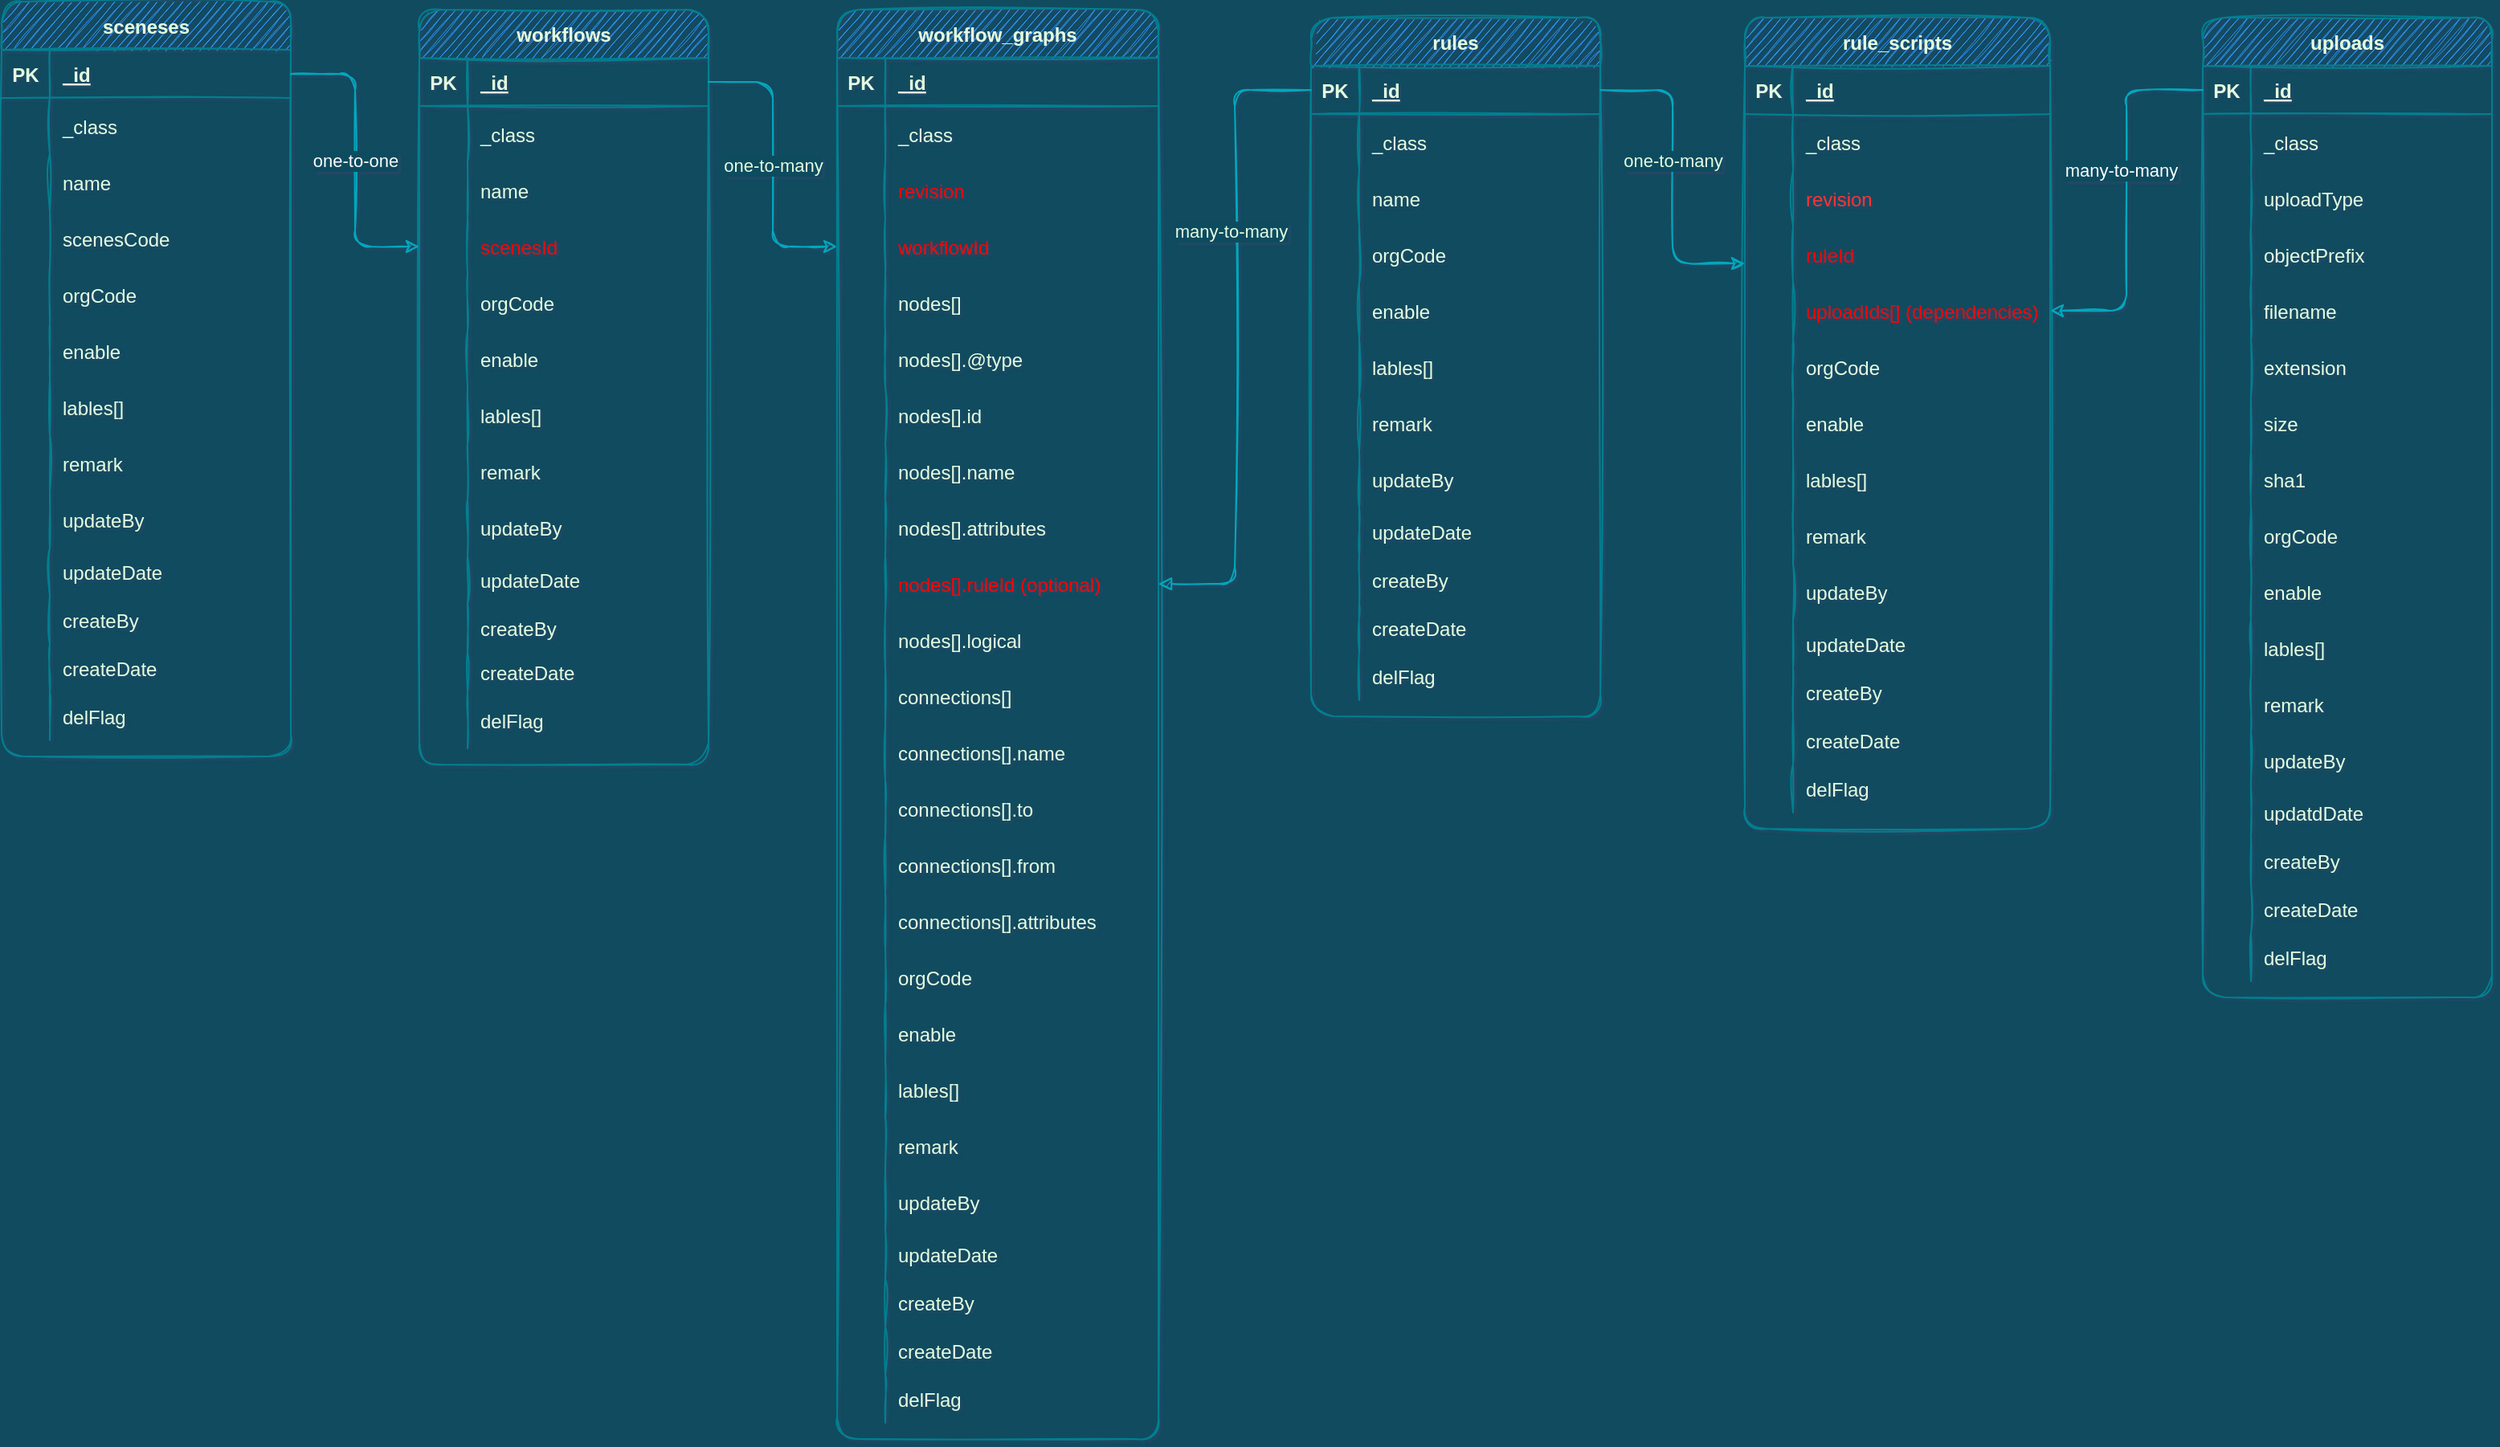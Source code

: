 <mxfile compressed="true" version="15.4.0" type="device"><diagram id="6a731a19-8d31-9384-78a2-239565b7b9f0" name="Page-1"><mxGraphModel dx="850" dy="503" grid="1" gridSize="5" guides="1" tooltips="1" connect="1" arrows="1" fold="1" page="1" pageScale="1" pageWidth="1169" pageHeight="827" background="#114B5F" math="0" shadow="1"><root><mxCell id="0"/><mxCell id="1" parent="0"/><object label="sceneses" asdfasdf="" id="UCBt7SSuXXaAa0Od0L0t-2048"><mxCell style="shape=table;startSize=30;container=1;collapsible=1;childLayout=tableLayout;fixedRows=1;rowLines=0;fontStyle=1;align=center;resizeLast=1;fillColor=#3399FF;strokeColor=#028090;fontColor=#E4FDE1;sketch=1;rounded=1;" parent="1" vertex="1"><mxGeometry x="300" y="100" width="180" height="470" as="geometry"><mxRectangle x="220" y="105" width="85" height="30" as="alternateBounds"/></mxGeometry></mxCell></object><mxCell id="UCBt7SSuXXaAa0Od0L0t-2049" value="" style="shape=partialRectangle;collapsible=0;dropTarget=0;pointerEvents=0;fillColor=none;top=0;left=0;bottom=1;right=0;points=[[0,0.5],[1,0.5]];portConstraint=eastwest;strokeColor=#028090;fontColor=#E4FDE1;sketch=1;rounded=1;" parent="UCBt7SSuXXaAa0Od0L0t-2048" vertex="1"><mxGeometry y="30" width="180" height="30" as="geometry"/></mxCell><mxCell id="UCBt7SSuXXaAa0Od0L0t-2050" value="PK" style="shape=partialRectangle;connectable=0;fillColor=none;top=0;left=0;bottom=0;right=0;fontStyle=1;overflow=hidden;strokeColor=#028090;fontColor=#E4FDE1;sketch=1;rounded=1;" parent="UCBt7SSuXXaAa0Od0L0t-2049" vertex="1"><mxGeometry width="30" height="30" as="geometry"><mxRectangle width="30" height="30" as="alternateBounds"/></mxGeometry></mxCell><mxCell id="UCBt7SSuXXaAa0Od0L0t-2051" value="_id" style="shape=partialRectangle;connectable=0;fillColor=none;top=0;left=0;bottom=0;right=0;align=left;spacingLeft=6;fontStyle=5;overflow=hidden;strokeColor=#028090;fontColor=#E4FDE1;sketch=1;rounded=1;" parent="UCBt7SSuXXaAa0Od0L0t-2049" vertex="1"><mxGeometry x="30" width="150" height="30" as="geometry"><mxRectangle width="150" height="30" as="alternateBounds"/></mxGeometry></mxCell><mxCell id="UCBt7SSuXXaAa0Od0L0t-2052" value="" style="shape=partialRectangle;collapsible=0;dropTarget=0;pointerEvents=0;fillColor=none;top=0;left=0;bottom=0;right=0;points=[[0,0.5],[1,0.5]];portConstraint=eastwest;strokeColor=#028090;fontColor=#E4FDE1;sketch=1;rounded=1;" parent="UCBt7SSuXXaAa0Od0L0t-2048" vertex="1"><mxGeometry y="60" width="180" height="35" as="geometry"/></mxCell><mxCell id="UCBt7SSuXXaAa0Od0L0t-2053" value="" style="shape=partialRectangle;connectable=0;fillColor=none;top=0;left=0;bottom=0;right=0;editable=1;overflow=hidden;strokeColor=#028090;fontColor=#E4FDE1;sketch=1;rounded=1;" parent="UCBt7SSuXXaAa0Od0L0t-2052" vertex="1"><mxGeometry width="30" height="35" as="geometry"><mxRectangle width="30" height="35" as="alternateBounds"/></mxGeometry></mxCell><mxCell id="UCBt7SSuXXaAa0Od0L0t-2054" value="_class" style="shape=partialRectangle;connectable=0;fillColor=none;top=0;left=0;bottom=0;right=0;align=left;spacingLeft=6;overflow=hidden;strokeColor=#028090;fontColor=#E4FDE1;sketch=1;rounded=1;" parent="UCBt7SSuXXaAa0Od0L0t-2052" vertex="1"><mxGeometry x="30" width="150" height="35" as="geometry"><mxRectangle width="150" height="35" as="alternateBounds"/></mxGeometry></mxCell><mxCell id="UCBt7SSuXXaAa0Od0L0t-2082" value="" style="shape=partialRectangle;collapsible=0;dropTarget=0;pointerEvents=0;fillColor=none;top=0;left=0;bottom=0;right=0;points=[[0,0.5],[1,0.5]];portConstraint=eastwest;strokeColor=#028090;fontColor=#E4FDE1;sketch=1;rounded=1;" parent="UCBt7SSuXXaAa0Od0L0t-2048" vertex="1"><mxGeometry y="95" width="180" height="35" as="geometry"/></mxCell><mxCell id="UCBt7SSuXXaAa0Od0L0t-2083" value="" style="shape=partialRectangle;connectable=0;fillColor=none;top=0;left=0;bottom=0;right=0;editable=1;overflow=hidden;strokeColor=#028090;fontColor=#E4FDE1;sketch=1;rounded=1;" parent="UCBt7SSuXXaAa0Od0L0t-2082" vertex="1"><mxGeometry width="30" height="35" as="geometry"><mxRectangle width="30" height="35" as="alternateBounds"/></mxGeometry></mxCell><mxCell id="UCBt7SSuXXaAa0Od0L0t-2084" value="name" style="shape=partialRectangle;connectable=0;fillColor=none;top=0;left=0;bottom=0;right=0;align=left;spacingLeft=6;overflow=hidden;strokeColor=#028090;fontColor=#E4FDE1;sketch=1;rounded=1;" parent="UCBt7SSuXXaAa0Od0L0t-2082" vertex="1"><mxGeometry x="30" width="150" height="35" as="geometry"><mxRectangle width="150" height="35" as="alternateBounds"/></mxGeometry></mxCell><mxCell id="UCBt7SSuXXaAa0Od0L0t-2085" value="" style="shape=partialRectangle;collapsible=0;dropTarget=0;pointerEvents=0;fillColor=none;top=0;left=0;bottom=0;right=0;points=[[0,0.5],[1,0.5]];portConstraint=eastwest;strokeColor=#028090;fontColor=#E4FDE1;sketch=1;rounded=1;" parent="UCBt7SSuXXaAa0Od0L0t-2048" vertex="1"><mxGeometry y="130" width="180" height="35" as="geometry"/></mxCell><mxCell id="UCBt7SSuXXaAa0Od0L0t-2086" value="" style="shape=partialRectangle;connectable=0;fillColor=none;top=0;left=0;bottom=0;right=0;editable=1;overflow=hidden;strokeColor=#028090;fontColor=#E4FDE1;sketch=1;rounded=1;" parent="UCBt7SSuXXaAa0Od0L0t-2085" vertex="1"><mxGeometry width="30" height="35" as="geometry"><mxRectangle width="30" height="35" as="alternateBounds"/></mxGeometry></mxCell><mxCell id="UCBt7SSuXXaAa0Od0L0t-2087" value="scenesCode" style="shape=partialRectangle;connectable=0;fillColor=none;top=0;left=0;bottom=0;right=0;align=left;spacingLeft=6;overflow=hidden;strokeColor=#028090;fontColor=#E4FDE1;sketch=1;rounded=1;" parent="UCBt7SSuXXaAa0Od0L0t-2085" vertex="1"><mxGeometry x="30" width="150" height="35" as="geometry"><mxRectangle width="150" height="35" as="alternateBounds"/></mxGeometry></mxCell><mxCell id="UCBt7SSuXXaAa0Od0L0t-2088" value="" style="shape=partialRectangle;collapsible=0;dropTarget=0;pointerEvents=0;fillColor=none;top=0;left=0;bottom=0;right=0;points=[[0,0.5],[1,0.5]];portConstraint=eastwest;strokeColor=#028090;fontColor=#E4FDE1;sketch=1;rounded=1;" parent="UCBt7SSuXXaAa0Od0L0t-2048" vertex="1"><mxGeometry y="165" width="180" height="35" as="geometry"/></mxCell><mxCell id="UCBt7SSuXXaAa0Od0L0t-2089" value="" style="shape=partialRectangle;connectable=0;fillColor=none;top=0;left=0;bottom=0;right=0;editable=1;overflow=hidden;strokeColor=#028090;fontColor=#E4FDE1;sketch=1;rounded=1;" parent="UCBt7SSuXXaAa0Od0L0t-2088" vertex="1"><mxGeometry width="30" height="35" as="geometry"><mxRectangle width="30" height="35" as="alternateBounds"/></mxGeometry></mxCell><mxCell id="UCBt7SSuXXaAa0Od0L0t-2090" value="orgCode" style="shape=partialRectangle;connectable=0;fillColor=none;top=0;left=0;bottom=0;right=0;align=left;spacingLeft=6;overflow=hidden;strokeColor=#028090;fontColor=#E4FDE1;sketch=1;rounded=1;" parent="UCBt7SSuXXaAa0Od0L0t-2088" vertex="1"><mxGeometry x="30" width="150" height="35" as="geometry"><mxRectangle width="150" height="35" as="alternateBounds"/></mxGeometry></mxCell><mxCell id="UCBt7SSuXXaAa0Od0L0t-2073" value="" style="shape=partialRectangle;collapsible=0;dropTarget=0;pointerEvents=0;fillColor=none;top=0;left=0;bottom=0;right=0;points=[[0,0.5],[1,0.5]];portConstraint=eastwest;strokeColor=#028090;fontColor=#E4FDE1;sketch=1;rounded=1;" parent="UCBt7SSuXXaAa0Od0L0t-2048" vertex="1"><mxGeometry y="200" width="180" height="35" as="geometry"/></mxCell><mxCell id="UCBt7SSuXXaAa0Od0L0t-2074" value="" style="shape=partialRectangle;connectable=0;fillColor=none;top=0;left=0;bottom=0;right=0;editable=1;overflow=hidden;strokeColor=#028090;fontColor=#E4FDE1;sketch=1;rounded=1;" parent="UCBt7SSuXXaAa0Od0L0t-2073" vertex="1"><mxGeometry width="30" height="35" as="geometry"><mxRectangle width="30" height="35" as="alternateBounds"/></mxGeometry></mxCell><mxCell id="UCBt7SSuXXaAa0Od0L0t-2075" value="enable" style="shape=partialRectangle;connectable=0;fillColor=none;top=0;left=0;bottom=0;right=0;align=left;spacingLeft=6;overflow=hidden;strokeColor=#028090;fontColor=#E4FDE1;sketch=1;rounded=1;" parent="UCBt7SSuXXaAa0Od0L0t-2073" vertex="1"><mxGeometry x="30" width="150" height="35" as="geometry"><mxRectangle width="150" height="35" as="alternateBounds"/></mxGeometry></mxCell><mxCell id="UCBt7SSuXXaAa0Od0L0t-2094" value="" style="shape=partialRectangle;collapsible=0;dropTarget=0;pointerEvents=0;fillColor=none;top=0;left=0;bottom=0;right=0;points=[[0,0.5],[1,0.5]];portConstraint=eastwest;strokeColor=#028090;fontColor=#E4FDE1;sketch=1;rounded=1;" parent="UCBt7SSuXXaAa0Od0L0t-2048" vertex="1"><mxGeometry y="235" width="180" height="35" as="geometry"/></mxCell><mxCell id="UCBt7SSuXXaAa0Od0L0t-2095" value="" style="shape=partialRectangle;connectable=0;fillColor=none;top=0;left=0;bottom=0;right=0;editable=1;overflow=hidden;strokeColor=#028090;fontColor=#E4FDE1;sketch=1;rounded=1;" parent="UCBt7SSuXXaAa0Od0L0t-2094" vertex="1"><mxGeometry width="30" height="35" as="geometry"><mxRectangle width="30" height="35" as="alternateBounds"/></mxGeometry></mxCell><mxCell id="UCBt7SSuXXaAa0Od0L0t-2096" value="lables[]" style="shape=partialRectangle;connectable=0;fillColor=none;top=0;left=0;bottom=0;right=0;align=left;spacingLeft=6;overflow=hidden;strokeColor=#028090;fontColor=#E4FDE1;sketch=1;rounded=1;" parent="UCBt7SSuXXaAa0Od0L0t-2094" vertex="1"><mxGeometry x="30" width="150" height="35" as="geometry"><mxRectangle width="150" height="35" as="alternateBounds"/></mxGeometry></mxCell><mxCell id="UCBt7SSuXXaAa0Od0L0t-2091" value="" style="shape=partialRectangle;collapsible=0;dropTarget=0;pointerEvents=0;fillColor=none;top=0;left=0;bottom=0;right=0;points=[[0,0.5],[1,0.5]];portConstraint=eastwest;strokeColor=#028090;fontColor=#E4FDE1;sketch=1;rounded=1;" parent="UCBt7SSuXXaAa0Od0L0t-2048" vertex="1"><mxGeometry y="270" width="180" height="35" as="geometry"/></mxCell><mxCell id="UCBt7SSuXXaAa0Od0L0t-2092" value="" style="shape=partialRectangle;connectable=0;fillColor=none;top=0;left=0;bottom=0;right=0;editable=1;overflow=hidden;strokeColor=#028090;fontColor=#E4FDE1;sketch=1;rounded=1;" parent="UCBt7SSuXXaAa0Od0L0t-2091" vertex="1"><mxGeometry width="30" height="35" as="geometry"><mxRectangle width="30" height="35" as="alternateBounds"/></mxGeometry></mxCell><mxCell id="UCBt7SSuXXaAa0Od0L0t-2093" value="remark" style="shape=partialRectangle;connectable=0;fillColor=none;top=0;left=0;bottom=0;right=0;align=left;spacingLeft=6;overflow=hidden;strokeColor=#028090;fontColor=#E4FDE1;sketch=1;rounded=1;" parent="UCBt7SSuXXaAa0Od0L0t-2091" vertex="1"><mxGeometry x="30" width="150" height="35" as="geometry"><mxRectangle width="150" height="35" as="alternateBounds"/></mxGeometry></mxCell><mxCell id="UCBt7SSuXXaAa0Od0L0t-2070" value="" style="shape=partialRectangle;collapsible=0;dropTarget=0;pointerEvents=0;fillColor=none;top=0;left=0;bottom=0;right=0;points=[[0,0.5],[1,0.5]];portConstraint=eastwest;strokeColor=#028090;fontColor=#E4FDE1;sketch=1;rounded=1;" parent="UCBt7SSuXXaAa0Od0L0t-2048" vertex="1"><mxGeometry y="305" width="180" height="35" as="geometry"/></mxCell><mxCell id="UCBt7SSuXXaAa0Od0L0t-2071" value="" style="shape=partialRectangle;connectable=0;fillColor=none;top=0;left=0;bottom=0;right=0;editable=1;overflow=hidden;strokeColor=#028090;fontColor=#E4FDE1;sketch=1;rounded=1;" parent="UCBt7SSuXXaAa0Od0L0t-2070" vertex="1"><mxGeometry width="30" height="35" as="geometry"><mxRectangle width="30" height="35" as="alternateBounds"/></mxGeometry></mxCell><mxCell id="UCBt7SSuXXaAa0Od0L0t-2072" value="updateBy" style="shape=partialRectangle;connectable=0;fillColor=none;top=0;left=0;bottom=0;right=0;align=left;spacingLeft=6;overflow=hidden;strokeColor=#028090;fontColor=#E4FDE1;sketch=1;rounded=1;" parent="UCBt7SSuXXaAa0Od0L0t-2070" vertex="1"><mxGeometry x="30" width="150" height="35" as="geometry"><mxRectangle width="150" height="35" as="alternateBounds"/></mxGeometry></mxCell><mxCell id="UCBt7SSuXXaAa0Od0L0t-2055" value="" style="shape=partialRectangle;collapsible=0;dropTarget=0;pointerEvents=0;fillColor=none;top=0;left=0;bottom=0;right=0;points=[[0,0.5],[1,0.5]];portConstraint=eastwest;strokeColor=#028090;fontColor=#E4FDE1;sketch=1;rounded=1;" parent="UCBt7SSuXXaAa0Od0L0t-2048" vertex="1"><mxGeometry y="340" width="180" height="30" as="geometry"/></mxCell><mxCell id="UCBt7SSuXXaAa0Od0L0t-2056" value="" style="shape=partialRectangle;connectable=0;fillColor=none;top=0;left=0;bottom=0;right=0;editable=1;overflow=hidden;strokeColor=#028090;fontColor=#E4FDE1;sketch=1;rounded=1;" parent="UCBt7SSuXXaAa0Od0L0t-2055" vertex="1"><mxGeometry width="30" height="30" as="geometry"><mxRectangle width="30" height="30" as="alternateBounds"/></mxGeometry></mxCell><mxCell id="UCBt7SSuXXaAa0Od0L0t-2057" value="updateDate" style="shape=partialRectangle;connectable=0;fillColor=none;top=0;left=0;bottom=0;right=0;align=left;spacingLeft=6;overflow=hidden;strokeColor=#028090;fontColor=#E4FDE1;sketch=1;rounded=1;" parent="UCBt7SSuXXaAa0Od0L0t-2055" vertex="1"><mxGeometry x="30" width="150" height="30" as="geometry"><mxRectangle width="150" height="30" as="alternateBounds"/></mxGeometry></mxCell><mxCell id="UCBt7SSuXXaAa0Od0L0t-2076" value="" style="shape=partialRectangle;collapsible=0;dropTarget=0;pointerEvents=0;fillColor=none;top=0;left=0;bottom=0;right=0;points=[[0,0.5],[1,0.5]];portConstraint=eastwest;strokeColor=#028090;fontColor=#E4FDE1;sketch=1;rounded=1;" parent="UCBt7SSuXXaAa0Od0L0t-2048" vertex="1"><mxGeometry y="370" width="180" height="30" as="geometry"/></mxCell><mxCell id="UCBt7SSuXXaAa0Od0L0t-2077" value="" style="shape=partialRectangle;connectable=0;fillColor=none;top=0;left=0;bottom=0;right=0;editable=1;overflow=hidden;strokeColor=#028090;fontColor=#E4FDE1;sketch=1;rounded=1;" parent="UCBt7SSuXXaAa0Od0L0t-2076" vertex="1"><mxGeometry width="30" height="30" as="geometry"><mxRectangle width="30" height="30" as="alternateBounds"/></mxGeometry></mxCell><mxCell id="UCBt7SSuXXaAa0Od0L0t-2078" value="createBy" style="shape=partialRectangle;connectable=0;fillColor=none;top=0;left=0;bottom=0;right=0;align=left;spacingLeft=6;overflow=hidden;strokeColor=#028090;fontColor=#E4FDE1;sketch=1;rounded=1;" parent="UCBt7SSuXXaAa0Od0L0t-2076" vertex="1"><mxGeometry x="30" width="150" height="30" as="geometry"><mxRectangle width="150" height="30" as="alternateBounds"/></mxGeometry></mxCell><mxCell id="UCBt7SSuXXaAa0Od0L0t-2079" value="" style="shape=partialRectangle;collapsible=0;dropTarget=0;pointerEvents=0;fillColor=none;top=0;left=0;bottom=0;right=0;points=[[0,0.5],[1,0.5]];portConstraint=eastwest;strokeColor=#028090;fontColor=#E4FDE1;sketch=1;rounded=1;" parent="UCBt7SSuXXaAa0Od0L0t-2048" vertex="1"><mxGeometry y="400" width="180" height="30" as="geometry"/></mxCell><mxCell id="UCBt7SSuXXaAa0Od0L0t-2080" value="" style="shape=partialRectangle;connectable=0;fillColor=none;top=0;left=0;bottom=0;right=0;editable=1;overflow=hidden;strokeColor=#028090;fontColor=#E4FDE1;sketch=1;rounded=1;" parent="UCBt7SSuXXaAa0Od0L0t-2079" vertex="1"><mxGeometry width="30" height="30" as="geometry"><mxRectangle width="30" height="30" as="alternateBounds"/></mxGeometry></mxCell><mxCell id="UCBt7SSuXXaAa0Od0L0t-2081" value="createDate" style="shape=partialRectangle;connectable=0;fillColor=none;top=0;left=0;bottom=0;right=0;align=left;spacingLeft=6;overflow=hidden;strokeColor=#028090;fontColor=#E4FDE1;sketch=1;rounded=1;" parent="UCBt7SSuXXaAa0Od0L0t-2079" vertex="1"><mxGeometry x="30" width="150" height="30" as="geometry"><mxRectangle width="150" height="30" as="alternateBounds"/></mxGeometry></mxCell><mxCell id="UCBt7SSuXXaAa0Od0L0t-2058" value="" style="shape=partialRectangle;collapsible=0;dropTarget=0;pointerEvents=0;fillColor=none;top=0;left=0;bottom=0;right=0;points=[[0,0.5],[1,0.5]];portConstraint=eastwest;strokeColor=#028090;fontColor=#E4FDE1;sketch=1;rounded=1;" parent="UCBt7SSuXXaAa0Od0L0t-2048" vertex="1"><mxGeometry y="430" width="180" height="30" as="geometry"/></mxCell><mxCell id="UCBt7SSuXXaAa0Od0L0t-2059" value="" style="shape=partialRectangle;connectable=0;fillColor=none;top=0;left=0;bottom=0;right=0;editable=1;overflow=hidden;strokeColor=#028090;fontColor=#E4FDE1;sketch=1;rounded=1;" parent="UCBt7SSuXXaAa0Od0L0t-2058" vertex="1"><mxGeometry width="30" height="30" as="geometry"><mxRectangle width="30" height="30" as="alternateBounds"/></mxGeometry></mxCell><mxCell id="UCBt7SSuXXaAa0Od0L0t-2060" value="delFlag" style="shape=partialRectangle;connectable=0;fillColor=none;top=0;left=0;bottom=0;right=0;align=left;spacingLeft=6;overflow=hidden;strokeColor=#028090;fontColor=#E4FDE1;sketch=1;rounded=1;" parent="UCBt7SSuXXaAa0Od0L0t-2058" vertex="1"><mxGeometry x="30" width="150" height="30" as="geometry"><mxRectangle width="150" height="30" as="alternateBounds"/></mxGeometry></mxCell><object label="workflows" asdfasdf="" id="UCBt7SSuXXaAa0Od0L0t-2097"><mxCell style="shape=table;startSize=30;container=1;collapsible=1;childLayout=tableLayout;fixedRows=1;rowLines=0;fontStyle=1;align=center;resizeLast=1;fillColor=#3399FF;strokeColor=#028090;fontColor=#E4FDE1;sketch=1;rounded=1;" parent="1" vertex="1"><mxGeometry x="560" y="105" width="180" height="470" as="geometry"><mxRectangle x="220" y="105" width="85" height="30" as="alternateBounds"/></mxGeometry></mxCell></object><mxCell id="UCBt7SSuXXaAa0Od0L0t-2098" value="" style="shape=partialRectangle;collapsible=0;dropTarget=0;pointerEvents=0;fillColor=none;top=0;left=0;bottom=1;right=0;points=[[0,0.5],[1,0.5]];portConstraint=eastwest;strokeColor=#028090;fontColor=#E4FDE1;sketch=1;rounded=1;" parent="UCBt7SSuXXaAa0Od0L0t-2097" vertex="1"><mxGeometry y="30" width="180" height="30" as="geometry"/></mxCell><mxCell id="UCBt7SSuXXaAa0Od0L0t-2099" value="PK" style="shape=partialRectangle;connectable=0;fillColor=none;top=0;left=0;bottom=0;right=0;fontStyle=1;overflow=hidden;strokeColor=#028090;fontColor=#E4FDE1;sketch=1;rounded=1;" parent="UCBt7SSuXXaAa0Od0L0t-2098" vertex="1"><mxGeometry width="30" height="30" as="geometry"><mxRectangle width="30" height="30" as="alternateBounds"/></mxGeometry></mxCell><mxCell id="UCBt7SSuXXaAa0Od0L0t-2100" value="_id" style="shape=partialRectangle;connectable=0;fillColor=none;top=0;left=0;bottom=0;right=0;align=left;spacingLeft=6;fontStyle=5;overflow=hidden;strokeColor=#028090;fontColor=#E4FDE1;sketch=1;rounded=1;" parent="UCBt7SSuXXaAa0Od0L0t-2098" vertex="1"><mxGeometry x="30" width="150" height="30" as="geometry"><mxRectangle width="150" height="30" as="alternateBounds"/></mxGeometry></mxCell><mxCell id="UCBt7SSuXXaAa0Od0L0t-2101" value="" style="shape=partialRectangle;collapsible=0;dropTarget=0;pointerEvents=0;fillColor=none;top=0;left=0;bottom=0;right=0;points=[[0,0.5],[1,0.5]];portConstraint=eastwest;strokeColor=#028090;fontColor=#E4FDE1;sketch=1;rounded=1;" parent="UCBt7SSuXXaAa0Od0L0t-2097" vertex="1"><mxGeometry y="60" width="180" height="35" as="geometry"/></mxCell><mxCell id="UCBt7SSuXXaAa0Od0L0t-2102" value="" style="shape=partialRectangle;connectable=0;fillColor=none;top=0;left=0;bottom=0;right=0;editable=1;overflow=hidden;strokeColor=#028090;fontColor=#E4FDE1;sketch=1;rounded=1;" parent="UCBt7SSuXXaAa0Od0L0t-2101" vertex="1"><mxGeometry width="30" height="35" as="geometry"><mxRectangle width="30" height="35" as="alternateBounds"/></mxGeometry></mxCell><mxCell id="UCBt7SSuXXaAa0Od0L0t-2103" value="_class" style="shape=partialRectangle;connectable=0;fillColor=none;top=0;left=0;bottom=0;right=0;align=left;spacingLeft=6;overflow=hidden;strokeColor=#028090;fontColor=#E4FDE1;sketch=1;rounded=1;" parent="UCBt7SSuXXaAa0Od0L0t-2101" vertex="1"><mxGeometry x="30" width="150" height="35" as="geometry"><mxRectangle width="150" height="35" as="alternateBounds"/></mxGeometry></mxCell><mxCell id="UCBt7SSuXXaAa0Od0L0t-2104" value="" style="shape=partialRectangle;collapsible=0;dropTarget=0;pointerEvents=0;fillColor=none;top=0;left=0;bottom=0;right=0;points=[[0,0.5],[1,0.5]];portConstraint=eastwest;strokeColor=#028090;fontColor=#E4FDE1;sketch=1;rounded=1;" parent="UCBt7SSuXXaAa0Od0L0t-2097" vertex="1"><mxGeometry y="95" width="180" height="35" as="geometry"/></mxCell><mxCell id="UCBt7SSuXXaAa0Od0L0t-2105" value="" style="shape=partialRectangle;connectable=0;fillColor=none;top=0;left=0;bottom=0;right=0;editable=1;overflow=hidden;strokeColor=#028090;fontColor=#E4FDE1;sketch=1;rounded=1;" parent="UCBt7SSuXXaAa0Od0L0t-2104" vertex="1"><mxGeometry width="30" height="35" as="geometry"><mxRectangle width="30" height="35" as="alternateBounds"/></mxGeometry></mxCell><mxCell id="UCBt7SSuXXaAa0Od0L0t-2106" value="name" style="shape=partialRectangle;connectable=0;fillColor=none;top=0;left=0;bottom=0;right=0;align=left;spacingLeft=6;overflow=hidden;strokeColor=#028090;fontColor=#E4FDE1;sketch=1;rounded=1;" parent="UCBt7SSuXXaAa0Od0L0t-2104" vertex="1"><mxGeometry x="30" width="150" height="35" as="geometry"><mxRectangle width="150" height="35" as="alternateBounds"/></mxGeometry></mxCell><mxCell id="UCBt7SSuXXaAa0Od0L0t-2107" value="" style="shape=partialRectangle;collapsible=0;dropTarget=0;pointerEvents=0;fillColor=none;top=0;left=0;bottom=0;right=0;points=[[0,0.5],[1,0.5]];portConstraint=eastwest;strokeColor=#028090;fontColor=#E4FDE1;sketch=1;rounded=1;" parent="UCBt7SSuXXaAa0Od0L0t-2097" vertex="1"><mxGeometry y="130" width="180" height="35" as="geometry"/></mxCell><mxCell id="UCBt7SSuXXaAa0Od0L0t-2108" value="" style="shape=partialRectangle;connectable=0;fillColor=none;top=0;left=0;bottom=0;right=0;editable=1;overflow=hidden;strokeColor=#028090;fontColor=#E4FDE1;sketch=1;rounded=1;" parent="UCBt7SSuXXaAa0Od0L0t-2107" vertex="1"><mxGeometry width="30" height="35" as="geometry"><mxRectangle width="30" height="35" as="alternateBounds"/></mxGeometry></mxCell><mxCell id="UCBt7SSuXXaAa0Od0L0t-2109" value="scenesId" style="shape=partialRectangle;connectable=0;fillColor=none;top=0;left=0;bottom=0;right=0;align=left;spacingLeft=6;overflow=hidden;strokeColor=#028090;fontColor=#FF0000;sketch=1;rounded=1;fontStyle=0" parent="UCBt7SSuXXaAa0Od0L0t-2107" vertex="1"><mxGeometry x="30" width="150" height="35" as="geometry"><mxRectangle width="150" height="35" as="alternateBounds"/></mxGeometry></mxCell><mxCell id="UCBt7SSuXXaAa0Od0L0t-2110" value="" style="shape=partialRectangle;collapsible=0;dropTarget=0;pointerEvents=0;fillColor=none;top=0;left=0;bottom=0;right=0;points=[[0,0.5],[1,0.5]];portConstraint=eastwest;strokeColor=#028090;fontColor=#E4FDE1;sketch=1;rounded=1;" parent="UCBt7SSuXXaAa0Od0L0t-2097" vertex="1"><mxGeometry y="165" width="180" height="35" as="geometry"/></mxCell><mxCell id="UCBt7SSuXXaAa0Od0L0t-2111" value="" style="shape=partialRectangle;connectable=0;fillColor=none;top=0;left=0;bottom=0;right=0;editable=1;overflow=hidden;strokeColor=#028090;fontColor=#E4FDE1;sketch=1;rounded=1;" parent="UCBt7SSuXXaAa0Od0L0t-2110" vertex="1"><mxGeometry width="30" height="35" as="geometry"><mxRectangle width="30" height="35" as="alternateBounds"/></mxGeometry></mxCell><mxCell id="UCBt7SSuXXaAa0Od0L0t-2112" value="orgCode" style="shape=partialRectangle;connectable=0;fillColor=none;top=0;left=0;bottom=0;right=0;align=left;spacingLeft=6;overflow=hidden;strokeColor=#028090;fontColor=#E4FDE1;sketch=1;rounded=1;" parent="UCBt7SSuXXaAa0Od0L0t-2110" vertex="1"><mxGeometry x="30" width="150" height="35" as="geometry"><mxRectangle width="150" height="35" as="alternateBounds"/></mxGeometry></mxCell><mxCell id="UCBt7SSuXXaAa0Od0L0t-2113" value="" style="shape=partialRectangle;collapsible=0;dropTarget=0;pointerEvents=0;fillColor=none;top=0;left=0;bottom=0;right=0;points=[[0,0.5],[1,0.5]];portConstraint=eastwest;strokeColor=#028090;fontColor=#E4FDE1;sketch=1;rounded=1;" parent="UCBt7SSuXXaAa0Od0L0t-2097" vertex="1"><mxGeometry y="200" width="180" height="35" as="geometry"/></mxCell><mxCell id="UCBt7SSuXXaAa0Od0L0t-2114" value="" style="shape=partialRectangle;connectable=0;fillColor=none;top=0;left=0;bottom=0;right=0;editable=1;overflow=hidden;strokeColor=#028090;fontColor=#E4FDE1;sketch=1;rounded=1;" parent="UCBt7SSuXXaAa0Od0L0t-2113" vertex="1"><mxGeometry width="30" height="35" as="geometry"><mxRectangle width="30" height="35" as="alternateBounds"/></mxGeometry></mxCell><mxCell id="UCBt7SSuXXaAa0Od0L0t-2115" value="enable" style="shape=partialRectangle;connectable=0;fillColor=none;top=0;left=0;bottom=0;right=0;align=left;spacingLeft=6;overflow=hidden;strokeColor=#028090;fontColor=#E4FDE1;sketch=1;rounded=1;" parent="UCBt7SSuXXaAa0Od0L0t-2113" vertex="1"><mxGeometry x="30" width="150" height="35" as="geometry"><mxRectangle width="150" height="35" as="alternateBounds"/></mxGeometry></mxCell><mxCell id="UCBt7SSuXXaAa0Od0L0t-2116" value="" style="shape=partialRectangle;collapsible=0;dropTarget=0;pointerEvents=0;fillColor=none;top=0;left=0;bottom=0;right=0;points=[[0,0.5],[1,0.5]];portConstraint=eastwest;strokeColor=#028090;fontColor=#E4FDE1;sketch=1;rounded=1;" parent="UCBt7SSuXXaAa0Od0L0t-2097" vertex="1"><mxGeometry y="235" width="180" height="35" as="geometry"/></mxCell><mxCell id="UCBt7SSuXXaAa0Od0L0t-2117" value="" style="shape=partialRectangle;connectable=0;fillColor=none;top=0;left=0;bottom=0;right=0;editable=1;overflow=hidden;strokeColor=#028090;fontColor=#E4FDE1;sketch=1;rounded=1;" parent="UCBt7SSuXXaAa0Od0L0t-2116" vertex="1"><mxGeometry width="30" height="35" as="geometry"><mxRectangle width="30" height="35" as="alternateBounds"/></mxGeometry></mxCell><mxCell id="UCBt7SSuXXaAa0Od0L0t-2118" value="lables[]" style="shape=partialRectangle;connectable=0;fillColor=none;top=0;left=0;bottom=0;right=0;align=left;spacingLeft=6;overflow=hidden;strokeColor=#028090;fontColor=#E4FDE1;sketch=1;rounded=1;" parent="UCBt7SSuXXaAa0Od0L0t-2116" vertex="1"><mxGeometry x="30" width="150" height="35" as="geometry"><mxRectangle width="150" height="35" as="alternateBounds"/></mxGeometry></mxCell><mxCell id="UCBt7SSuXXaAa0Od0L0t-2119" value="" style="shape=partialRectangle;collapsible=0;dropTarget=0;pointerEvents=0;fillColor=none;top=0;left=0;bottom=0;right=0;points=[[0,0.5],[1,0.5]];portConstraint=eastwest;strokeColor=#028090;fontColor=#E4FDE1;sketch=1;rounded=1;" parent="UCBt7SSuXXaAa0Od0L0t-2097" vertex="1"><mxGeometry y="270" width="180" height="35" as="geometry"/></mxCell><mxCell id="UCBt7SSuXXaAa0Od0L0t-2120" value="" style="shape=partialRectangle;connectable=0;fillColor=none;top=0;left=0;bottom=0;right=0;editable=1;overflow=hidden;strokeColor=#028090;fontColor=#E4FDE1;sketch=1;rounded=1;" parent="UCBt7SSuXXaAa0Od0L0t-2119" vertex="1"><mxGeometry width="30" height="35" as="geometry"><mxRectangle width="30" height="35" as="alternateBounds"/></mxGeometry></mxCell><mxCell id="UCBt7SSuXXaAa0Od0L0t-2121" value="remark" style="shape=partialRectangle;connectable=0;fillColor=none;top=0;left=0;bottom=0;right=0;align=left;spacingLeft=6;overflow=hidden;strokeColor=#028090;fontColor=#E4FDE1;sketch=1;rounded=1;" parent="UCBt7SSuXXaAa0Od0L0t-2119" vertex="1"><mxGeometry x="30" width="150" height="35" as="geometry"><mxRectangle width="150" height="35" as="alternateBounds"/></mxGeometry></mxCell><mxCell id="UCBt7SSuXXaAa0Od0L0t-2122" value="" style="shape=partialRectangle;collapsible=0;dropTarget=0;pointerEvents=0;fillColor=none;top=0;left=0;bottom=0;right=0;points=[[0,0.5],[1,0.5]];portConstraint=eastwest;strokeColor=#028090;fontColor=#E4FDE1;sketch=1;rounded=1;" parent="UCBt7SSuXXaAa0Od0L0t-2097" vertex="1"><mxGeometry y="305" width="180" height="35" as="geometry"/></mxCell><mxCell id="UCBt7SSuXXaAa0Od0L0t-2123" value="" style="shape=partialRectangle;connectable=0;fillColor=none;top=0;left=0;bottom=0;right=0;editable=1;overflow=hidden;strokeColor=#028090;fontColor=#E4FDE1;sketch=1;rounded=1;" parent="UCBt7SSuXXaAa0Od0L0t-2122" vertex="1"><mxGeometry width="30" height="35" as="geometry"><mxRectangle width="30" height="35" as="alternateBounds"/></mxGeometry></mxCell><mxCell id="UCBt7SSuXXaAa0Od0L0t-2124" value="updateBy" style="shape=partialRectangle;connectable=0;fillColor=none;top=0;left=0;bottom=0;right=0;align=left;spacingLeft=6;overflow=hidden;strokeColor=#028090;fontColor=#E4FDE1;sketch=1;rounded=1;" parent="UCBt7SSuXXaAa0Od0L0t-2122" vertex="1"><mxGeometry x="30" width="150" height="35" as="geometry"><mxRectangle width="150" height="35" as="alternateBounds"/></mxGeometry></mxCell><mxCell id="UCBt7SSuXXaAa0Od0L0t-2125" value="" style="shape=partialRectangle;collapsible=0;dropTarget=0;pointerEvents=0;fillColor=none;top=0;left=0;bottom=0;right=0;points=[[0,0.5],[1,0.5]];portConstraint=eastwest;strokeColor=#028090;fontColor=#E4FDE1;sketch=1;rounded=1;" parent="UCBt7SSuXXaAa0Od0L0t-2097" vertex="1"><mxGeometry y="340" width="180" height="30" as="geometry"/></mxCell><mxCell id="UCBt7SSuXXaAa0Od0L0t-2126" value="" style="shape=partialRectangle;connectable=0;fillColor=none;top=0;left=0;bottom=0;right=0;editable=1;overflow=hidden;strokeColor=#028090;fontColor=#E4FDE1;sketch=1;rounded=1;" parent="UCBt7SSuXXaAa0Od0L0t-2125" vertex="1"><mxGeometry width="30" height="30" as="geometry"><mxRectangle width="30" height="30" as="alternateBounds"/></mxGeometry></mxCell><mxCell id="UCBt7SSuXXaAa0Od0L0t-2127" value="updateDate" style="shape=partialRectangle;connectable=0;fillColor=none;top=0;left=0;bottom=0;right=0;align=left;spacingLeft=6;overflow=hidden;strokeColor=#028090;fontColor=#E4FDE1;sketch=1;rounded=1;" parent="UCBt7SSuXXaAa0Od0L0t-2125" vertex="1"><mxGeometry x="30" width="150" height="30" as="geometry"><mxRectangle width="150" height="30" as="alternateBounds"/></mxGeometry></mxCell><mxCell id="UCBt7SSuXXaAa0Od0L0t-2128" value="" style="shape=partialRectangle;collapsible=0;dropTarget=0;pointerEvents=0;fillColor=none;top=0;left=0;bottom=0;right=0;points=[[0,0.5],[1,0.5]];portConstraint=eastwest;strokeColor=#028090;fontColor=#E4FDE1;sketch=1;rounded=1;" parent="UCBt7SSuXXaAa0Od0L0t-2097" vertex="1"><mxGeometry y="370" width="180" height="30" as="geometry"/></mxCell><mxCell id="UCBt7SSuXXaAa0Od0L0t-2129" value="" style="shape=partialRectangle;connectable=0;fillColor=none;top=0;left=0;bottom=0;right=0;editable=1;overflow=hidden;strokeColor=#028090;fontColor=#E4FDE1;sketch=1;rounded=1;" parent="UCBt7SSuXXaAa0Od0L0t-2128" vertex="1"><mxGeometry width="30" height="30" as="geometry"><mxRectangle width="30" height="30" as="alternateBounds"/></mxGeometry></mxCell><mxCell id="UCBt7SSuXXaAa0Od0L0t-2130" value="createBy" style="shape=partialRectangle;connectable=0;fillColor=none;top=0;left=0;bottom=0;right=0;align=left;spacingLeft=6;overflow=hidden;strokeColor=#028090;fontColor=#E4FDE1;sketch=1;rounded=1;" parent="UCBt7SSuXXaAa0Od0L0t-2128" vertex="1"><mxGeometry x="30" width="150" height="30" as="geometry"><mxRectangle width="150" height="30" as="alternateBounds"/></mxGeometry></mxCell><mxCell id="UCBt7SSuXXaAa0Od0L0t-2131" value="" style="shape=partialRectangle;collapsible=0;dropTarget=0;pointerEvents=0;fillColor=none;top=0;left=0;bottom=0;right=0;points=[[0,0.5],[1,0.5]];portConstraint=eastwest;strokeColor=#028090;fontColor=#E4FDE1;sketch=1;rounded=1;" parent="UCBt7SSuXXaAa0Od0L0t-2097" vertex="1"><mxGeometry y="400" width="180" height="25" as="geometry"/></mxCell><mxCell id="UCBt7SSuXXaAa0Od0L0t-2132" value="" style="shape=partialRectangle;connectable=0;fillColor=none;top=0;left=0;bottom=0;right=0;editable=1;overflow=hidden;strokeColor=#028090;fontColor=#E4FDE1;sketch=1;rounded=1;" parent="UCBt7SSuXXaAa0Od0L0t-2131" vertex="1"><mxGeometry width="30" height="25" as="geometry"><mxRectangle width="30" height="25" as="alternateBounds"/></mxGeometry></mxCell><mxCell id="UCBt7SSuXXaAa0Od0L0t-2133" value="createDate" style="shape=partialRectangle;connectable=0;fillColor=none;top=0;left=0;bottom=0;right=0;align=left;spacingLeft=6;overflow=hidden;strokeColor=#028090;fontColor=#E4FDE1;sketch=1;rounded=1;" parent="UCBt7SSuXXaAa0Od0L0t-2131" vertex="1"><mxGeometry x="30" width="150" height="25" as="geometry"><mxRectangle width="150" height="25" as="alternateBounds"/></mxGeometry></mxCell><mxCell id="UCBt7SSuXXaAa0Od0L0t-2134" value="" style="shape=partialRectangle;collapsible=0;dropTarget=0;pointerEvents=0;fillColor=none;top=0;left=0;bottom=0;right=0;points=[[0,0.5],[1,0.5]];portConstraint=eastwest;strokeColor=#028090;fontColor=#E4FDE1;sketch=1;rounded=1;" parent="UCBt7SSuXXaAa0Od0L0t-2097" vertex="1"><mxGeometry y="425" width="180" height="35" as="geometry"/></mxCell><mxCell id="UCBt7SSuXXaAa0Od0L0t-2135" value="" style="shape=partialRectangle;connectable=0;fillColor=none;top=0;left=0;bottom=0;right=0;editable=1;overflow=hidden;strokeColor=#028090;fontColor=#E4FDE1;sketch=1;rounded=1;" parent="UCBt7SSuXXaAa0Od0L0t-2134" vertex="1"><mxGeometry width="30" height="35" as="geometry"><mxRectangle width="30" height="35" as="alternateBounds"/></mxGeometry></mxCell><mxCell id="UCBt7SSuXXaAa0Od0L0t-2136" value="delFlag" style="shape=partialRectangle;connectable=0;fillColor=none;top=0;left=0;bottom=0;right=0;align=left;spacingLeft=6;overflow=hidden;strokeColor=#028090;fontColor=#E4FDE1;sketch=1;rounded=1;" parent="UCBt7SSuXXaAa0Od0L0t-2134" vertex="1"><mxGeometry x="30" width="150" height="35" as="geometry"><mxRectangle width="150" height="35" as="alternateBounds"/></mxGeometry></mxCell><mxCell id="UCBt7SSuXXaAa0Od0L0t-2137" value="one-to-one" style="edgeStyle=orthogonalEdgeStyle;orthogonalLoop=1;jettySize=auto;html=1;strokeColor=#03A8BD;fontColor=#FDFDFD;labelBackgroundColor=#114B5F;sketch=1;rounded=1;" parent="1" source="UCBt7SSuXXaAa0Od0L0t-2049" target="UCBt7SSuXXaAa0Od0L0t-2107" edge="1"><mxGeometry relative="1" as="geometry"/></mxCell><object label="workflow_graphs" asdfasdf="" id="UCBt7SSuXXaAa0Od0L0t-2138"><mxCell style="shape=table;startSize=30;container=1;collapsible=1;childLayout=tableLayout;fixedRows=1;rowLines=0;fontStyle=1;align=center;resizeLast=1;fillColor=#3399FF;strokeColor=#028090;fontColor=#E4FDE1;sketch=1;rounded=1;" parent="1" vertex="1"><mxGeometry x="820" y="105" width="200" height="890" as="geometry"><mxRectangle x="220" y="105" width="85" height="30" as="alternateBounds"/></mxGeometry></mxCell></object><mxCell id="UCBt7SSuXXaAa0Od0L0t-2139" value="" style="shape=partialRectangle;collapsible=0;dropTarget=0;pointerEvents=0;fillColor=none;top=0;left=0;bottom=1;right=0;points=[[0,0.5],[1,0.5]];portConstraint=eastwest;strokeColor=#028090;fontColor=#E4FDE1;sketch=1;rounded=1;" parent="UCBt7SSuXXaAa0Od0L0t-2138" vertex="1"><mxGeometry y="30" width="200" height="30" as="geometry"/></mxCell><mxCell id="UCBt7SSuXXaAa0Od0L0t-2140" value="PK" style="shape=partialRectangle;connectable=0;fillColor=none;top=0;left=0;bottom=0;right=0;fontStyle=1;overflow=hidden;strokeColor=#028090;fontColor=#E4FDE1;sketch=1;rounded=1;" parent="UCBt7SSuXXaAa0Od0L0t-2139" vertex="1"><mxGeometry width="30" height="30" as="geometry"><mxRectangle width="30" height="30" as="alternateBounds"/></mxGeometry></mxCell><mxCell id="UCBt7SSuXXaAa0Od0L0t-2141" value="_id" style="shape=partialRectangle;connectable=0;fillColor=none;top=0;left=0;bottom=0;right=0;align=left;spacingLeft=6;fontStyle=5;overflow=hidden;strokeColor=#028090;fontColor=#E4FDE1;sketch=1;rounded=1;" parent="UCBt7SSuXXaAa0Od0L0t-2139" vertex="1"><mxGeometry x="30" width="170" height="30" as="geometry"><mxRectangle width="170" height="30" as="alternateBounds"/></mxGeometry></mxCell><mxCell id="UCBt7SSuXXaAa0Od0L0t-2142" value="" style="shape=partialRectangle;collapsible=0;dropTarget=0;pointerEvents=0;fillColor=none;top=0;left=0;bottom=0;right=0;points=[[0,0.5],[1,0.5]];portConstraint=eastwest;strokeColor=#028090;fontColor=#E4FDE1;sketch=1;rounded=1;" parent="UCBt7SSuXXaAa0Od0L0t-2138" vertex="1"><mxGeometry y="60" width="200" height="35" as="geometry"/></mxCell><mxCell id="UCBt7SSuXXaAa0Od0L0t-2143" value="" style="shape=partialRectangle;connectable=0;fillColor=none;top=0;left=0;bottom=0;right=0;editable=1;overflow=hidden;strokeColor=#028090;fontColor=#E4FDE1;sketch=1;rounded=1;" parent="UCBt7SSuXXaAa0Od0L0t-2142" vertex="1"><mxGeometry width="30" height="35" as="geometry"><mxRectangle width="30" height="35" as="alternateBounds"/></mxGeometry></mxCell><mxCell id="UCBt7SSuXXaAa0Od0L0t-2144" value="_class" style="shape=partialRectangle;connectable=0;fillColor=none;top=0;left=0;bottom=0;right=0;align=left;spacingLeft=6;overflow=hidden;strokeColor=#028090;fontColor=#E4FDE1;sketch=1;rounded=1;" parent="UCBt7SSuXXaAa0Od0L0t-2142" vertex="1"><mxGeometry x="30" width="170" height="35" as="geometry"><mxRectangle width="170" height="35" as="alternateBounds"/></mxGeometry></mxCell><mxCell id="UCBt7SSuXXaAa0Od0L0t-2145" value="" style="shape=partialRectangle;collapsible=0;dropTarget=0;pointerEvents=0;fillColor=none;top=0;left=0;bottom=0;right=0;points=[[0,0.5],[1,0.5]];portConstraint=eastwest;strokeColor=#028090;fontColor=#E4FDE1;sketch=1;rounded=1;" parent="UCBt7SSuXXaAa0Od0L0t-2138" vertex="1"><mxGeometry y="95" width="200" height="35" as="geometry"/></mxCell><mxCell id="UCBt7SSuXXaAa0Od0L0t-2146" value="" style="shape=partialRectangle;connectable=0;fillColor=none;top=0;left=0;bottom=0;right=0;editable=1;overflow=hidden;strokeColor=#028090;fontColor=#E4FDE1;sketch=1;rounded=1;" parent="UCBt7SSuXXaAa0Od0L0t-2145" vertex="1"><mxGeometry width="30" height="35" as="geometry"><mxRectangle width="30" height="35" as="alternateBounds"/></mxGeometry></mxCell><mxCell id="UCBt7SSuXXaAa0Od0L0t-2147" value="revision" style="shape=partialRectangle;connectable=0;fillColor=none;top=0;left=0;bottom=0;right=0;align=left;spacingLeft=6;overflow=hidden;strokeColor=#028090;fontColor=#FF0000;sketch=1;rounded=1;fontStyle=0" parent="UCBt7SSuXXaAa0Od0L0t-2145" vertex="1"><mxGeometry x="30" width="170" height="35" as="geometry"><mxRectangle width="170" height="35" as="alternateBounds"/></mxGeometry></mxCell><mxCell id="UCBt7SSuXXaAa0Od0L0t-2148" value="" style="shape=partialRectangle;collapsible=0;dropTarget=0;pointerEvents=0;fillColor=none;top=0;left=0;bottom=0;right=0;points=[[0,0.5],[1,0.5]];portConstraint=eastwest;strokeColor=#028090;fontColor=#E4FDE1;sketch=1;rounded=1;" parent="UCBt7SSuXXaAa0Od0L0t-2138" vertex="1"><mxGeometry y="130" width="200" height="35" as="geometry"/></mxCell><mxCell id="UCBt7SSuXXaAa0Od0L0t-2149" value="" style="shape=partialRectangle;connectable=0;fillColor=none;top=0;left=0;bottom=0;right=0;editable=1;overflow=hidden;strokeColor=#028090;fontColor=#E4FDE1;sketch=1;rounded=1;" parent="UCBt7SSuXXaAa0Od0L0t-2148" vertex="1"><mxGeometry width="30" height="35" as="geometry"><mxRectangle width="30" height="35" as="alternateBounds"/></mxGeometry></mxCell><mxCell id="UCBt7SSuXXaAa0Od0L0t-2150" value="workflowId" style="shape=partialRectangle;connectable=0;fillColor=none;top=0;left=0;bottom=0;right=0;align=left;spacingLeft=6;overflow=hidden;strokeColor=#028090;fontColor=#FF0000;sketch=1;rounded=1;fontStyle=0" parent="UCBt7SSuXXaAa0Od0L0t-2148" vertex="1"><mxGeometry x="30" width="170" height="35" as="geometry"><mxRectangle width="170" height="35" as="alternateBounds"/></mxGeometry></mxCell><mxCell id="UCBt7SSuXXaAa0Od0L0t-2185" value="" style="shape=partialRectangle;collapsible=0;dropTarget=0;pointerEvents=0;fillColor=none;top=0;left=0;bottom=0;right=0;points=[[0,0.5],[1,0.5]];portConstraint=eastwest;strokeColor=#028090;fontColor=#E4FDE1;sketch=1;rounded=1;" parent="UCBt7SSuXXaAa0Od0L0t-2138" vertex="1"><mxGeometry y="165" width="200" height="35" as="geometry"/></mxCell><mxCell id="UCBt7SSuXXaAa0Od0L0t-2186" value="" style="shape=partialRectangle;connectable=0;fillColor=none;top=0;left=0;bottom=0;right=0;editable=1;overflow=hidden;strokeColor=#028090;fontColor=#E4FDE1;sketch=1;rounded=1;" parent="UCBt7SSuXXaAa0Od0L0t-2185" vertex="1"><mxGeometry width="30" height="35" as="geometry"><mxRectangle width="30" height="35" as="alternateBounds"/></mxGeometry></mxCell><mxCell id="UCBt7SSuXXaAa0Od0L0t-2187" value="nodes[]" style="shape=partialRectangle;connectable=0;fillColor=none;top=0;left=0;bottom=0;right=0;align=left;spacingLeft=6;overflow=hidden;strokeColor=#028090;fontColor=#E4FDE1;sketch=1;rounded=1;" parent="UCBt7SSuXXaAa0Od0L0t-2185" vertex="1"><mxGeometry x="30" width="170" height="35" as="geometry"><mxRectangle width="170" height="35" as="alternateBounds"/></mxGeometry></mxCell><mxCell id="UCBt7SSuXXaAa0Od0L0t-2194" value="" style="shape=partialRectangle;collapsible=0;dropTarget=0;pointerEvents=0;fillColor=none;top=0;left=0;bottom=0;right=0;points=[[0,0.5],[1,0.5]];portConstraint=eastwest;strokeColor=#028090;fontColor=#E4FDE1;sketch=1;rounded=1;" parent="UCBt7SSuXXaAa0Od0L0t-2138" vertex="1"><mxGeometry y="200" width="200" height="35" as="geometry"/></mxCell><mxCell id="UCBt7SSuXXaAa0Od0L0t-2195" value="" style="shape=partialRectangle;connectable=0;fillColor=none;top=0;left=0;bottom=0;right=0;editable=1;overflow=hidden;strokeColor=#028090;fontColor=#E4FDE1;sketch=1;rounded=1;" parent="UCBt7SSuXXaAa0Od0L0t-2194" vertex="1"><mxGeometry width="30" height="35" as="geometry"><mxRectangle width="30" height="35" as="alternateBounds"/></mxGeometry></mxCell><mxCell id="UCBt7SSuXXaAa0Od0L0t-2196" value="nodes[].@type" style="shape=partialRectangle;connectable=0;fillColor=none;top=0;left=0;bottom=0;right=0;align=left;spacingLeft=6;overflow=hidden;strokeColor=#028090;fontColor=#E4FDE1;sketch=1;rounded=1;" parent="UCBt7SSuXXaAa0Od0L0t-2194" vertex="1"><mxGeometry x="30" width="170" height="35" as="geometry"><mxRectangle width="170" height="35" as="alternateBounds"/></mxGeometry></mxCell><mxCell id="UCBt7SSuXXaAa0Od0L0t-2197" value="" style="shape=partialRectangle;collapsible=0;dropTarget=0;pointerEvents=0;fillColor=none;top=0;left=0;bottom=0;right=0;points=[[0,0.5],[1,0.5]];portConstraint=eastwest;strokeColor=#028090;fontColor=#E4FDE1;sketch=1;rounded=1;" parent="UCBt7SSuXXaAa0Od0L0t-2138" vertex="1"><mxGeometry y="235" width="200" height="35" as="geometry"/></mxCell><mxCell id="UCBt7SSuXXaAa0Od0L0t-2198" value="" style="shape=partialRectangle;connectable=0;fillColor=none;top=0;left=0;bottom=0;right=0;editable=1;overflow=hidden;strokeColor=#028090;fontColor=#E4FDE1;sketch=1;rounded=1;" parent="UCBt7SSuXXaAa0Od0L0t-2197" vertex="1"><mxGeometry width="30" height="35" as="geometry"><mxRectangle width="30" height="35" as="alternateBounds"/></mxGeometry></mxCell><mxCell id="UCBt7SSuXXaAa0Od0L0t-2199" value="nodes[].id" style="shape=partialRectangle;connectable=0;fillColor=none;top=0;left=0;bottom=0;right=0;align=left;spacingLeft=6;overflow=hidden;strokeColor=#028090;fontColor=#E4FDE1;sketch=1;rounded=1;" parent="UCBt7SSuXXaAa0Od0L0t-2197" vertex="1"><mxGeometry x="30" width="170" height="35" as="geometry"><mxRectangle width="170" height="35" as="alternateBounds"/></mxGeometry></mxCell><mxCell id="UCBt7SSuXXaAa0Od0L0t-2200" value="" style="shape=partialRectangle;collapsible=0;dropTarget=0;pointerEvents=0;fillColor=none;top=0;left=0;bottom=0;right=0;points=[[0,0.5],[1,0.5]];portConstraint=eastwest;strokeColor=#028090;fontColor=#E4FDE1;sketch=1;rounded=1;" parent="UCBt7SSuXXaAa0Od0L0t-2138" vertex="1"><mxGeometry y="270" width="200" height="35" as="geometry"/></mxCell><mxCell id="UCBt7SSuXXaAa0Od0L0t-2201" value="" style="shape=partialRectangle;connectable=0;fillColor=none;top=0;left=0;bottom=0;right=0;editable=1;overflow=hidden;strokeColor=#028090;fontColor=#E4FDE1;sketch=1;rounded=1;" parent="UCBt7SSuXXaAa0Od0L0t-2200" vertex="1"><mxGeometry width="30" height="35" as="geometry"><mxRectangle width="30" height="35" as="alternateBounds"/></mxGeometry></mxCell><mxCell id="UCBt7SSuXXaAa0Od0L0t-2202" value="nodes[].name" style="shape=partialRectangle;connectable=0;fillColor=none;top=0;left=0;bottom=0;right=0;align=left;spacingLeft=6;overflow=hidden;strokeColor=#028090;fontColor=#E4FDE1;sketch=1;rounded=1;" parent="UCBt7SSuXXaAa0Od0L0t-2200" vertex="1"><mxGeometry x="30" width="170" height="35" as="geometry"><mxRectangle width="170" height="35" as="alternateBounds"/></mxGeometry></mxCell><mxCell id="UCBt7SSuXXaAa0Od0L0t-2203" value="" style="shape=partialRectangle;collapsible=0;dropTarget=0;pointerEvents=0;fillColor=none;top=0;left=0;bottom=0;right=0;points=[[0,0.5],[1,0.5]];portConstraint=eastwest;strokeColor=#028090;fontColor=#E4FDE1;sketch=1;rounded=1;" parent="UCBt7SSuXXaAa0Od0L0t-2138" vertex="1"><mxGeometry y="305" width="200" height="35" as="geometry"/></mxCell><mxCell id="UCBt7SSuXXaAa0Od0L0t-2204" value="" style="shape=partialRectangle;connectable=0;fillColor=none;top=0;left=0;bottom=0;right=0;editable=1;overflow=hidden;strokeColor=#028090;fontColor=#E4FDE1;sketch=1;rounded=1;" parent="UCBt7SSuXXaAa0Od0L0t-2203" vertex="1"><mxGeometry width="30" height="35" as="geometry"><mxRectangle width="30" height="35" as="alternateBounds"/></mxGeometry></mxCell><mxCell id="UCBt7SSuXXaAa0Od0L0t-2205" value="nodes[].attributes" style="shape=partialRectangle;connectable=0;fillColor=none;top=0;left=0;bottom=0;right=0;align=left;spacingLeft=6;overflow=hidden;strokeColor=#028090;fontColor=#E4FDE1;sketch=1;rounded=1;" parent="UCBt7SSuXXaAa0Od0L0t-2203" vertex="1"><mxGeometry x="30" width="170" height="35" as="geometry"><mxRectangle width="170" height="35" as="alternateBounds"/></mxGeometry></mxCell><mxCell id="UCBt7SSuXXaAa0Od0L0t-2206" value="" style="shape=partialRectangle;collapsible=0;dropTarget=0;pointerEvents=0;fillColor=none;top=0;left=0;bottom=0;right=0;points=[[0,0.5],[1,0.5]];portConstraint=eastwest;strokeColor=#028090;fontColor=#E4FDE1;sketch=1;rounded=1;" parent="UCBt7SSuXXaAa0Od0L0t-2138" vertex="1"><mxGeometry y="340" width="200" height="35" as="geometry"/></mxCell><mxCell id="UCBt7SSuXXaAa0Od0L0t-2207" value="" style="shape=partialRectangle;connectable=0;fillColor=none;top=0;left=0;bottom=0;right=0;editable=1;overflow=hidden;strokeColor=#028090;fontColor=#E4FDE1;sketch=1;rounded=1;" parent="UCBt7SSuXXaAa0Od0L0t-2206" vertex="1"><mxGeometry width="30" height="35" as="geometry"><mxRectangle width="30" height="35" as="alternateBounds"/></mxGeometry></mxCell><mxCell id="UCBt7SSuXXaAa0Od0L0t-2208" value="nodes[].ruleId (optional)" style="shape=partialRectangle;connectable=0;fillColor=none;top=0;left=0;bottom=0;right=0;align=left;spacingLeft=6;overflow=hidden;strokeColor=#FF0000;fontColor=#FF0000;sketch=1;rounded=1;fontStyle=0" parent="UCBt7SSuXXaAa0Od0L0t-2206" vertex="1"><mxGeometry x="30" width="170" height="35" as="geometry"><mxRectangle width="170" height="35" as="alternateBounds"/></mxGeometry></mxCell><mxCell id="UCBt7SSuXXaAa0Od0L0t-2209" value="" style="shape=partialRectangle;collapsible=0;dropTarget=0;pointerEvents=0;fillColor=none;top=0;left=0;bottom=0;right=0;points=[[0,0.5],[1,0.5]];portConstraint=eastwest;strokeColor=#028090;fontColor=#E4FDE1;sketch=1;rounded=1;" parent="UCBt7SSuXXaAa0Od0L0t-2138" vertex="1"><mxGeometry y="375" width="200" height="35" as="geometry"/></mxCell><mxCell id="UCBt7SSuXXaAa0Od0L0t-2210" value="" style="shape=partialRectangle;connectable=0;fillColor=none;top=0;left=0;bottom=0;right=0;editable=1;overflow=hidden;strokeColor=#028090;fontColor=#E4FDE1;sketch=1;rounded=1;" parent="UCBt7SSuXXaAa0Od0L0t-2209" vertex="1"><mxGeometry width="30" height="35" as="geometry"><mxRectangle width="30" height="35" as="alternateBounds"/></mxGeometry></mxCell><mxCell id="UCBt7SSuXXaAa0Od0L0t-2211" value="nodes[].logical" style="shape=partialRectangle;connectable=0;fillColor=none;top=0;left=0;bottom=0;right=0;align=left;spacingLeft=6;overflow=hidden;strokeColor=#028090;fontColor=#E4FDE1;sketch=1;rounded=1;" parent="UCBt7SSuXXaAa0Od0L0t-2209" vertex="1"><mxGeometry x="30" width="170" height="35" as="geometry"><mxRectangle width="170" height="35" as="alternateBounds"/></mxGeometry></mxCell><mxCell id="UCBt7SSuXXaAa0Od0L0t-2188" value="" style="shape=partialRectangle;collapsible=0;dropTarget=0;pointerEvents=0;fillColor=none;top=0;left=0;bottom=0;right=0;points=[[0,0.5],[1,0.5]];portConstraint=eastwest;strokeColor=#028090;fontColor=#E4FDE1;sketch=1;rounded=1;" parent="UCBt7SSuXXaAa0Od0L0t-2138" vertex="1"><mxGeometry y="410" width="200" height="35" as="geometry"/></mxCell><mxCell id="UCBt7SSuXXaAa0Od0L0t-2189" value="" style="shape=partialRectangle;connectable=0;fillColor=none;top=0;left=0;bottom=0;right=0;editable=1;overflow=hidden;strokeColor=#028090;fontColor=#E4FDE1;sketch=1;rounded=1;" parent="UCBt7SSuXXaAa0Od0L0t-2188" vertex="1"><mxGeometry width="30" height="35" as="geometry"><mxRectangle width="30" height="35" as="alternateBounds"/></mxGeometry></mxCell><mxCell id="UCBt7SSuXXaAa0Od0L0t-2190" value="connections[]" style="shape=partialRectangle;connectable=0;fillColor=none;top=0;left=0;bottom=0;right=0;align=left;spacingLeft=6;overflow=hidden;strokeColor=#028090;fontColor=#E4FDE1;sketch=1;rounded=1;" parent="UCBt7SSuXXaAa0Od0L0t-2188" vertex="1"><mxGeometry x="30" width="170" height="35" as="geometry"><mxRectangle width="170" height="35" as="alternateBounds"/></mxGeometry></mxCell><mxCell id="UCBt7SSuXXaAa0Od0L0t-2212" value="" style="shape=partialRectangle;collapsible=0;dropTarget=0;pointerEvents=0;fillColor=none;top=0;left=0;bottom=0;right=0;points=[[0,0.5],[1,0.5]];portConstraint=eastwest;strokeColor=#028090;fontColor=#E4FDE1;sketch=1;rounded=1;" parent="UCBt7SSuXXaAa0Od0L0t-2138" vertex="1"><mxGeometry y="445" width="200" height="35" as="geometry"/></mxCell><mxCell id="UCBt7SSuXXaAa0Od0L0t-2213" value="" style="shape=partialRectangle;connectable=0;fillColor=none;top=0;left=0;bottom=0;right=0;editable=1;overflow=hidden;strokeColor=#028090;fontColor=#E4FDE1;sketch=1;rounded=1;" parent="UCBt7SSuXXaAa0Od0L0t-2212" vertex="1"><mxGeometry width="30" height="35" as="geometry"><mxRectangle width="30" height="35" as="alternateBounds"/></mxGeometry></mxCell><mxCell id="UCBt7SSuXXaAa0Od0L0t-2214" value="connections[].name" style="shape=partialRectangle;connectable=0;fillColor=none;top=0;left=0;bottom=0;right=0;align=left;spacingLeft=6;overflow=hidden;strokeColor=#028090;fontColor=#E4FDE1;sketch=1;rounded=1;" parent="UCBt7SSuXXaAa0Od0L0t-2212" vertex="1"><mxGeometry x="30" width="170" height="35" as="geometry"><mxRectangle width="170" height="35" as="alternateBounds"/></mxGeometry></mxCell><mxCell id="UCBt7SSuXXaAa0Od0L0t-2215" value="" style="shape=partialRectangle;collapsible=0;dropTarget=0;pointerEvents=0;fillColor=none;top=0;left=0;bottom=0;right=0;points=[[0,0.5],[1,0.5]];portConstraint=eastwest;strokeColor=#028090;fontColor=#E4FDE1;sketch=1;rounded=1;" parent="UCBt7SSuXXaAa0Od0L0t-2138" vertex="1"><mxGeometry y="480" width="200" height="35" as="geometry"/></mxCell><mxCell id="UCBt7SSuXXaAa0Od0L0t-2216" value="" style="shape=partialRectangle;connectable=0;fillColor=none;top=0;left=0;bottom=0;right=0;editable=1;overflow=hidden;strokeColor=#028090;fontColor=#E4FDE1;sketch=1;rounded=1;" parent="UCBt7SSuXXaAa0Od0L0t-2215" vertex="1"><mxGeometry width="30" height="35" as="geometry"><mxRectangle width="30" height="35" as="alternateBounds"/></mxGeometry></mxCell><mxCell id="UCBt7SSuXXaAa0Od0L0t-2217" value="connections[].to" style="shape=partialRectangle;connectable=0;fillColor=none;top=0;left=0;bottom=0;right=0;align=left;spacingLeft=6;overflow=hidden;strokeColor=#028090;fontColor=#E4FDE1;sketch=1;rounded=1;" parent="UCBt7SSuXXaAa0Od0L0t-2215" vertex="1"><mxGeometry x="30" width="170" height="35" as="geometry"><mxRectangle width="170" height="35" as="alternateBounds"/></mxGeometry></mxCell><mxCell id="UCBt7SSuXXaAa0Od0L0t-2218" value="" style="shape=partialRectangle;collapsible=0;dropTarget=0;pointerEvents=0;fillColor=none;top=0;left=0;bottom=0;right=0;points=[[0,0.5],[1,0.5]];portConstraint=eastwest;strokeColor=#028090;fontColor=#E4FDE1;sketch=1;rounded=1;" parent="UCBt7SSuXXaAa0Od0L0t-2138" vertex="1"><mxGeometry y="515" width="200" height="35" as="geometry"/></mxCell><mxCell id="UCBt7SSuXXaAa0Od0L0t-2219" value="" style="shape=partialRectangle;connectable=0;fillColor=none;top=0;left=0;bottom=0;right=0;editable=1;overflow=hidden;strokeColor=#028090;fontColor=#E4FDE1;sketch=1;rounded=1;" parent="UCBt7SSuXXaAa0Od0L0t-2218" vertex="1"><mxGeometry width="30" height="35" as="geometry"><mxRectangle width="30" height="35" as="alternateBounds"/></mxGeometry></mxCell><mxCell id="UCBt7SSuXXaAa0Od0L0t-2220" value="connections[].from" style="shape=partialRectangle;connectable=0;fillColor=none;top=0;left=0;bottom=0;right=0;align=left;spacingLeft=6;overflow=hidden;strokeColor=#028090;fontColor=#E4FDE1;sketch=1;rounded=1;" parent="UCBt7SSuXXaAa0Od0L0t-2218" vertex="1"><mxGeometry x="30" width="170" height="35" as="geometry"><mxRectangle width="170" height="35" as="alternateBounds"/></mxGeometry></mxCell><mxCell id="UCBt7SSuXXaAa0Od0L0t-2221" value="" style="shape=partialRectangle;collapsible=0;dropTarget=0;pointerEvents=0;fillColor=none;top=0;left=0;bottom=0;right=0;points=[[0,0.5],[1,0.5]];portConstraint=eastwest;strokeColor=#028090;fontColor=#E4FDE1;sketch=1;rounded=1;" parent="UCBt7SSuXXaAa0Od0L0t-2138" vertex="1"><mxGeometry y="550" width="200" height="35" as="geometry"/></mxCell><mxCell id="UCBt7SSuXXaAa0Od0L0t-2222" value="" style="shape=partialRectangle;connectable=0;fillColor=none;top=0;left=0;bottom=0;right=0;editable=1;overflow=hidden;strokeColor=#028090;fontColor=#E4FDE1;sketch=1;rounded=1;" parent="UCBt7SSuXXaAa0Od0L0t-2221" vertex="1"><mxGeometry width="30" height="35" as="geometry"><mxRectangle width="30" height="35" as="alternateBounds"/></mxGeometry></mxCell><mxCell id="UCBt7SSuXXaAa0Od0L0t-2223" value="connections[].attributes" style="shape=partialRectangle;connectable=0;fillColor=none;top=0;left=0;bottom=0;right=0;align=left;spacingLeft=6;overflow=hidden;strokeColor=#028090;fontColor=#E4FDE1;sketch=1;rounded=1;" parent="UCBt7SSuXXaAa0Od0L0t-2221" vertex="1"><mxGeometry x="30" width="170" height="35" as="geometry"><mxRectangle width="170" height="35" as="alternateBounds"/></mxGeometry></mxCell><mxCell id="UCBt7SSuXXaAa0Od0L0t-2151" value="" style="shape=partialRectangle;collapsible=0;dropTarget=0;pointerEvents=0;fillColor=none;top=0;left=0;bottom=0;right=0;points=[[0,0.5],[1,0.5]];portConstraint=eastwest;strokeColor=#028090;fontColor=#E4FDE1;sketch=1;rounded=1;" parent="UCBt7SSuXXaAa0Od0L0t-2138" vertex="1"><mxGeometry y="585" width="200" height="35" as="geometry"/></mxCell><mxCell id="UCBt7SSuXXaAa0Od0L0t-2152" value="" style="shape=partialRectangle;connectable=0;fillColor=none;top=0;left=0;bottom=0;right=0;editable=1;overflow=hidden;strokeColor=#028090;fontColor=#E4FDE1;sketch=1;rounded=1;" parent="UCBt7SSuXXaAa0Od0L0t-2151" vertex="1"><mxGeometry width="30" height="35" as="geometry"><mxRectangle width="30" height="35" as="alternateBounds"/></mxGeometry></mxCell><mxCell id="UCBt7SSuXXaAa0Od0L0t-2153" value="orgCode" style="shape=partialRectangle;connectable=0;fillColor=none;top=0;left=0;bottom=0;right=0;align=left;spacingLeft=6;overflow=hidden;strokeColor=#028090;fontColor=#E4FDE1;sketch=1;rounded=1;" parent="UCBt7SSuXXaAa0Od0L0t-2151" vertex="1"><mxGeometry x="30" width="170" height="35" as="geometry"><mxRectangle width="170" height="35" as="alternateBounds"/></mxGeometry></mxCell><mxCell id="UCBt7SSuXXaAa0Od0L0t-2154" value="" style="shape=partialRectangle;collapsible=0;dropTarget=0;pointerEvents=0;fillColor=none;top=0;left=0;bottom=0;right=0;points=[[0,0.5],[1,0.5]];portConstraint=eastwest;strokeColor=#028090;fontColor=#E4FDE1;sketch=1;rounded=1;" parent="UCBt7SSuXXaAa0Od0L0t-2138" vertex="1"><mxGeometry y="620" width="200" height="35" as="geometry"/></mxCell><mxCell id="UCBt7SSuXXaAa0Od0L0t-2155" value="" style="shape=partialRectangle;connectable=0;fillColor=none;top=0;left=0;bottom=0;right=0;editable=1;overflow=hidden;strokeColor=#028090;fontColor=#E4FDE1;sketch=1;rounded=1;" parent="UCBt7SSuXXaAa0Od0L0t-2154" vertex="1"><mxGeometry width="30" height="35" as="geometry"><mxRectangle width="30" height="35" as="alternateBounds"/></mxGeometry></mxCell><mxCell id="UCBt7SSuXXaAa0Od0L0t-2156" value="enable" style="shape=partialRectangle;connectable=0;fillColor=none;top=0;left=0;bottom=0;right=0;align=left;spacingLeft=6;overflow=hidden;strokeColor=#028090;fontColor=#E4FDE1;sketch=1;rounded=1;" parent="UCBt7SSuXXaAa0Od0L0t-2154" vertex="1"><mxGeometry x="30" width="170" height="35" as="geometry"><mxRectangle width="170" height="35" as="alternateBounds"/></mxGeometry></mxCell><mxCell id="UCBt7SSuXXaAa0Od0L0t-2157" value="" style="shape=partialRectangle;collapsible=0;dropTarget=0;pointerEvents=0;fillColor=none;top=0;left=0;bottom=0;right=0;points=[[0,0.5],[1,0.5]];portConstraint=eastwest;strokeColor=#028090;fontColor=#E4FDE1;sketch=1;rounded=1;" parent="UCBt7SSuXXaAa0Od0L0t-2138" vertex="1"><mxGeometry y="655" width="200" height="35" as="geometry"/></mxCell><mxCell id="UCBt7SSuXXaAa0Od0L0t-2158" value="" style="shape=partialRectangle;connectable=0;fillColor=none;top=0;left=0;bottom=0;right=0;editable=1;overflow=hidden;strokeColor=#028090;fontColor=#E4FDE1;sketch=1;rounded=1;" parent="UCBt7SSuXXaAa0Od0L0t-2157" vertex="1"><mxGeometry width="30" height="35" as="geometry"><mxRectangle width="30" height="35" as="alternateBounds"/></mxGeometry></mxCell><mxCell id="UCBt7SSuXXaAa0Od0L0t-2159" value="lables[]" style="shape=partialRectangle;connectable=0;fillColor=none;top=0;left=0;bottom=0;right=0;align=left;spacingLeft=6;overflow=hidden;strokeColor=#028090;fontColor=#E4FDE1;sketch=1;rounded=1;" parent="UCBt7SSuXXaAa0Od0L0t-2157" vertex="1"><mxGeometry x="30" width="170" height="35" as="geometry"><mxRectangle width="170" height="35" as="alternateBounds"/></mxGeometry></mxCell><mxCell id="UCBt7SSuXXaAa0Od0L0t-2160" value="" style="shape=partialRectangle;collapsible=0;dropTarget=0;pointerEvents=0;fillColor=none;top=0;left=0;bottom=0;right=0;points=[[0,0.5],[1,0.5]];portConstraint=eastwest;strokeColor=#028090;fontColor=#E4FDE1;sketch=1;rounded=1;" parent="UCBt7SSuXXaAa0Od0L0t-2138" vertex="1"><mxGeometry y="690" width="200" height="35" as="geometry"/></mxCell><mxCell id="UCBt7SSuXXaAa0Od0L0t-2161" value="" style="shape=partialRectangle;connectable=0;fillColor=none;top=0;left=0;bottom=0;right=0;editable=1;overflow=hidden;strokeColor=#028090;fontColor=#E4FDE1;sketch=1;rounded=1;" parent="UCBt7SSuXXaAa0Od0L0t-2160" vertex="1"><mxGeometry width="30" height="35" as="geometry"><mxRectangle width="30" height="35" as="alternateBounds"/></mxGeometry></mxCell><mxCell id="UCBt7SSuXXaAa0Od0L0t-2162" value="remark" style="shape=partialRectangle;connectable=0;fillColor=none;top=0;left=0;bottom=0;right=0;align=left;spacingLeft=6;overflow=hidden;strokeColor=#028090;fontColor=#E4FDE1;sketch=1;rounded=1;" parent="UCBt7SSuXXaAa0Od0L0t-2160" vertex="1"><mxGeometry x="30" width="170" height="35" as="geometry"><mxRectangle width="170" height="35" as="alternateBounds"/></mxGeometry></mxCell><mxCell id="UCBt7SSuXXaAa0Od0L0t-2163" value="" style="shape=partialRectangle;collapsible=0;dropTarget=0;pointerEvents=0;fillColor=none;top=0;left=0;bottom=0;right=0;points=[[0,0.5],[1,0.5]];portConstraint=eastwest;strokeColor=#028090;fontColor=#E4FDE1;sketch=1;rounded=1;" parent="UCBt7SSuXXaAa0Od0L0t-2138" vertex="1"><mxGeometry y="725" width="200" height="35" as="geometry"/></mxCell><mxCell id="UCBt7SSuXXaAa0Od0L0t-2164" value="" style="shape=partialRectangle;connectable=0;fillColor=none;top=0;left=0;bottom=0;right=0;editable=1;overflow=hidden;strokeColor=#028090;fontColor=#E4FDE1;sketch=1;rounded=1;" parent="UCBt7SSuXXaAa0Od0L0t-2163" vertex="1"><mxGeometry width="30" height="35" as="geometry"><mxRectangle width="30" height="35" as="alternateBounds"/></mxGeometry></mxCell><mxCell id="UCBt7SSuXXaAa0Od0L0t-2165" value="updateBy" style="shape=partialRectangle;connectable=0;fillColor=none;top=0;left=0;bottom=0;right=0;align=left;spacingLeft=6;overflow=hidden;strokeColor=#028090;fontColor=#E4FDE1;sketch=1;rounded=1;" parent="UCBt7SSuXXaAa0Od0L0t-2163" vertex="1"><mxGeometry x="30" width="170" height="35" as="geometry"><mxRectangle width="170" height="35" as="alternateBounds"/></mxGeometry></mxCell><mxCell id="UCBt7SSuXXaAa0Od0L0t-2166" value="" style="shape=partialRectangle;collapsible=0;dropTarget=0;pointerEvents=0;fillColor=none;top=0;left=0;bottom=0;right=0;points=[[0,0.5],[1,0.5]];portConstraint=eastwest;strokeColor=#028090;fontColor=#E4FDE1;sketch=1;rounded=1;" parent="UCBt7SSuXXaAa0Od0L0t-2138" vertex="1"><mxGeometry y="760" width="200" height="30" as="geometry"/></mxCell><mxCell id="UCBt7SSuXXaAa0Od0L0t-2167" value="" style="shape=partialRectangle;connectable=0;fillColor=none;top=0;left=0;bottom=0;right=0;editable=1;overflow=hidden;strokeColor=#028090;fontColor=#E4FDE1;sketch=1;rounded=1;" parent="UCBt7SSuXXaAa0Od0L0t-2166" vertex="1"><mxGeometry width="30" height="30" as="geometry"><mxRectangle width="30" height="30" as="alternateBounds"/></mxGeometry></mxCell><mxCell id="UCBt7SSuXXaAa0Od0L0t-2168" value="updateDate" style="shape=partialRectangle;connectable=0;fillColor=none;top=0;left=0;bottom=0;right=0;align=left;spacingLeft=6;overflow=hidden;strokeColor=#028090;fontColor=#E4FDE1;sketch=1;rounded=1;" parent="UCBt7SSuXXaAa0Od0L0t-2166" vertex="1"><mxGeometry x="30" width="170" height="30" as="geometry"><mxRectangle width="170" height="30" as="alternateBounds"/></mxGeometry></mxCell><mxCell id="UCBt7SSuXXaAa0Od0L0t-2169" value="" style="shape=partialRectangle;collapsible=0;dropTarget=0;pointerEvents=0;fillColor=none;top=0;left=0;bottom=0;right=0;points=[[0,0.5],[1,0.5]];portConstraint=eastwest;strokeColor=#028090;fontColor=#E4FDE1;sketch=1;rounded=1;" parent="UCBt7SSuXXaAa0Od0L0t-2138" vertex="1"><mxGeometry y="790" width="200" height="30" as="geometry"/></mxCell><mxCell id="UCBt7SSuXXaAa0Od0L0t-2170" value="" style="shape=partialRectangle;connectable=0;fillColor=none;top=0;left=0;bottom=0;right=0;editable=1;overflow=hidden;strokeColor=#028090;fontColor=#E4FDE1;sketch=1;rounded=1;" parent="UCBt7SSuXXaAa0Od0L0t-2169" vertex="1"><mxGeometry width="30" height="30" as="geometry"><mxRectangle width="30" height="30" as="alternateBounds"/></mxGeometry></mxCell><mxCell id="UCBt7SSuXXaAa0Od0L0t-2171" value="createBy" style="shape=partialRectangle;connectable=0;fillColor=none;top=0;left=0;bottom=0;right=0;align=left;spacingLeft=6;overflow=hidden;strokeColor=#028090;fontColor=#E4FDE1;sketch=1;rounded=1;" parent="UCBt7SSuXXaAa0Od0L0t-2169" vertex="1"><mxGeometry x="30" width="170" height="30" as="geometry"><mxRectangle width="170" height="30" as="alternateBounds"/></mxGeometry></mxCell><mxCell id="UCBt7SSuXXaAa0Od0L0t-2172" value="" style="shape=partialRectangle;collapsible=0;dropTarget=0;pointerEvents=0;fillColor=none;top=0;left=0;bottom=0;right=0;points=[[0,0.5],[1,0.5]];portConstraint=eastwest;strokeColor=#028090;fontColor=#E4FDE1;sketch=1;rounded=1;" parent="UCBt7SSuXXaAa0Od0L0t-2138" vertex="1"><mxGeometry y="820" width="200" height="30" as="geometry"/></mxCell><mxCell id="UCBt7SSuXXaAa0Od0L0t-2173" value="" style="shape=partialRectangle;connectable=0;fillColor=none;top=0;left=0;bottom=0;right=0;editable=1;overflow=hidden;strokeColor=#028090;fontColor=#E4FDE1;sketch=1;rounded=1;" parent="UCBt7SSuXXaAa0Od0L0t-2172" vertex="1"><mxGeometry width="30" height="30" as="geometry"><mxRectangle width="30" height="30" as="alternateBounds"/></mxGeometry></mxCell><mxCell id="UCBt7SSuXXaAa0Od0L0t-2174" value="createDate" style="shape=partialRectangle;connectable=0;fillColor=none;top=0;left=0;bottom=0;right=0;align=left;spacingLeft=6;overflow=hidden;strokeColor=#028090;fontColor=#E4FDE1;sketch=1;rounded=1;" parent="UCBt7SSuXXaAa0Od0L0t-2172" vertex="1"><mxGeometry x="30" width="170" height="30" as="geometry"><mxRectangle width="170" height="30" as="alternateBounds"/></mxGeometry></mxCell><mxCell id="UCBt7SSuXXaAa0Od0L0t-2175" value="" style="shape=partialRectangle;collapsible=0;dropTarget=0;pointerEvents=0;fillColor=none;top=0;left=0;bottom=0;right=0;points=[[0,0.5],[1,0.5]];portConstraint=eastwest;strokeColor=#028090;fontColor=#E4FDE1;sketch=1;rounded=1;" parent="UCBt7SSuXXaAa0Od0L0t-2138" vertex="1"><mxGeometry y="850" width="200" height="30" as="geometry"/></mxCell><mxCell id="UCBt7SSuXXaAa0Od0L0t-2176" value="" style="shape=partialRectangle;connectable=0;fillColor=none;top=0;left=0;bottom=0;right=0;editable=1;overflow=hidden;strokeColor=#028090;fontColor=#E4FDE1;sketch=1;rounded=1;" parent="UCBt7SSuXXaAa0Od0L0t-2175" vertex="1"><mxGeometry width="30" height="30" as="geometry"><mxRectangle width="30" height="30" as="alternateBounds"/></mxGeometry></mxCell><mxCell id="UCBt7SSuXXaAa0Od0L0t-2177" value="delFlag" style="shape=partialRectangle;connectable=0;fillColor=none;top=0;left=0;bottom=0;right=0;align=left;spacingLeft=6;overflow=hidden;strokeColor=#028090;fontColor=#E4FDE1;sketch=1;rounded=1;" parent="UCBt7SSuXXaAa0Od0L0t-2175" vertex="1"><mxGeometry x="30" width="170" height="30" as="geometry"><mxRectangle width="170" height="30" as="alternateBounds"/></mxGeometry></mxCell><mxCell id="UCBt7SSuXXaAa0Od0L0t-2181" value="one-to-many" style="edgeStyle=orthogonalEdgeStyle;orthogonalLoop=1;jettySize=auto;html=1;strokeColor=#03A8BD;fontColor=#E4FDE1;labelBackgroundColor=#114B5F;sketch=1;rounded=1;" parent="1" source="UCBt7SSuXXaAa0Od0L0t-2098" target="UCBt7SSuXXaAa0Od0L0t-2148" edge="1"><mxGeometry relative="1" as="geometry"/></mxCell><object label="rules" asdfasdf="" id="UCBt7SSuXXaAa0Od0L0t-2225"><mxCell style="shape=table;startSize=30;container=1;collapsible=1;childLayout=tableLayout;fixedRows=1;rowLines=0;fontStyle=1;align=center;resizeLast=1;fillColor=#3399FF;strokeColor=#028090;fontColor=#E4FDE1;sketch=1;rounded=1;" parent="1" vertex="1"><mxGeometry x="1115" y="110" width="180" height="435" as="geometry"><mxRectangle x="220" y="105" width="85" height="30" as="alternateBounds"/></mxGeometry></mxCell></object><mxCell id="UCBt7SSuXXaAa0Od0L0t-2226" value="" style="shape=partialRectangle;collapsible=0;dropTarget=0;pointerEvents=0;fillColor=none;top=0;left=0;bottom=1;right=0;points=[[0,0.5],[1,0.5]];portConstraint=eastwest;strokeColor=#028090;fontColor=#E4FDE1;sketch=1;rounded=1;" parent="UCBt7SSuXXaAa0Od0L0t-2225" vertex="1"><mxGeometry y="30" width="180" height="30" as="geometry"/></mxCell><mxCell id="UCBt7SSuXXaAa0Od0L0t-2227" value="PK" style="shape=partialRectangle;connectable=0;fillColor=none;top=0;left=0;bottom=0;right=0;fontStyle=1;overflow=hidden;strokeColor=#028090;fontColor=#E4FDE1;sketch=1;rounded=1;" parent="UCBt7SSuXXaAa0Od0L0t-2226" vertex="1"><mxGeometry width="30" height="30" as="geometry"><mxRectangle width="30" height="30" as="alternateBounds"/></mxGeometry></mxCell><mxCell id="UCBt7SSuXXaAa0Od0L0t-2228" value="_id" style="shape=partialRectangle;connectable=0;fillColor=none;top=0;left=0;bottom=0;right=0;align=left;spacingLeft=6;fontStyle=5;overflow=hidden;strokeColor=#028090;fontColor=#E4FDE1;sketch=1;rounded=1;" parent="UCBt7SSuXXaAa0Od0L0t-2226" vertex="1"><mxGeometry x="30" width="150" height="30" as="geometry"><mxRectangle width="150" height="30" as="alternateBounds"/></mxGeometry></mxCell><mxCell id="UCBt7SSuXXaAa0Od0L0t-2229" value="" style="shape=partialRectangle;collapsible=0;dropTarget=0;pointerEvents=0;fillColor=none;top=0;left=0;bottom=0;right=0;points=[[0,0.5],[1,0.5]];portConstraint=eastwest;strokeColor=#028090;fontColor=#E4FDE1;sketch=1;rounded=1;" parent="UCBt7SSuXXaAa0Od0L0t-2225" vertex="1"><mxGeometry y="60" width="180" height="35" as="geometry"/></mxCell><mxCell id="UCBt7SSuXXaAa0Od0L0t-2230" value="" style="shape=partialRectangle;connectable=0;fillColor=none;top=0;left=0;bottom=0;right=0;editable=1;overflow=hidden;strokeColor=#028090;fontColor=#E4FDE1;sketch=1;rounded=1;" parent="UCBt7SSuXXaAa0Od0L0t-2229" vertex="1"><mxGeometry width="30" height="35" as="geometry"><mxRectangle width="30" height="35" as="alternateBounds"/></mxGeometry></mxCell><mxCell id="UCBt7SSuXXaAa0Od0L0t-2231" value="_class" style="shape=partialRectangle;connectable=0;fillColor=none;top=0;left=0;bottom=0;right=0;align=left;spacingLeft=6;overflow=hidden;strokeColor=#028090;fontColor=#E4FDE1;sketch=1;rounded=1;" parent="UCBt7SSuXXaAa0Od0L0t-2229" vertex="1"><mxGeometry x="30" width="150" height="35" as="geometry"><mxRectangle width="150" height="35" as="alternateBounds"/></mxGeometry></mxCell><mxCell id="UCBt7SSuXXaAa0Od0L0t-2232" value="" style="shape=partialRectangle;collapsible=0;dropTarget=0;pointerEvents=0;fillColor=none;top=0;left=0;bottom=0;right=0;points=[[0,0.5],[1,0.5]];portConstraint=eastwest;strokeColor=#028090;fontColor=#E4FDE1;sketch=1;rounded=1;" parent="UCBt7SSuXXaAa0Od0L0t-2225" vertex="1"><mxGeometry y="95" width="180" height="35" as="geometry"/></mxCell><mxCell id="UCBt7SSuXXaAa0Od0L0t-2233" value="" style="shape=partialRectangle;connectable=0;fillColor=none;top=0;left=0;bottom=0;right=0;editable=1;overflow=hidden;strokeColor=#028090;fontColor=#E4FDE1;sketch=1;rounded=1;" parent="UCBt7SSuXXaAa0Od0L0t-2232" vertex="1"><mxGeometry width="30" height="35" as="geometry"><mxRectangle width="30" height="35" as="alternateBounds"/></mxGeometry></mxCell><mxCell id="UCBt7SSuXXaAa0Od0L0t-2234" value="name" style="shape=partialRectangle;connectable=0;fillColor=none;top=0;left=0;bottom=0;right=0;align=left;spacingLeft=6;overflow=hidden;strokeColor=#028090;fontColor=#E4FDE1;sketch=1;rounded=1;" parent="UCBt7SSuXXaAa0Od0L0t-2232" vertex="1"><mxGeometry x="30" width="150" height="35" as="geometry"><mxRectangle width="150" height="35" as="alternateBounds"/></mxGeometry></mxCell><mxCell id="UCBt7SSuXXaAa0Od0L0t-2238" value="" style="shape=partialRectangle;collapsible=0;dropTarget=0;pointerEvents=0;fillColor=none;top=0;left=0;bottom=0;right=0;points=[[0,0.5],[1,0.5]];portConstraint=eastwest;strokeColor=#028090;fontColor=#E4FDE1;sketch=1;rounded=1;" parent="UCBt7SSuXXaAa0Od0L0t-2225" vertex="1"><mxGeometry y="130" width="180" height="35" as="geometry"/></mxCell><mxCell id="UCBt7SSuXXaAa0Od0L0t-2239" value="" style="shape=partialRectangle;connectable=0;fillColor=none;top=0;left=0;bottom=0;right=0;editable=1;overflow=hidden;strokeColor=#028090;fontColor=#E4FDE1;sketch=1;rounded=1;" parent="UCBt7SSuXXaAa0Od0L0t-2238" vertex="1"><mxGeometry width="30" height="35" as="geometry"><mxRectangle width="30" height="35" as="alternateBounds"/></mxGeometry></mxCell><mxCell id="UCBt7SSuXXaAa0Od0L0t-2240" value="orgCode" style="shape=partialRectangle;connectable=0;fillColor=none;top=0;left=0;bottom=0;right=0;align=left;spacingLeft=6;overflow=hidden;strokeColor=#028090;fontColor=#E4FDE1;sketch=1;rounded=1;" parent="UCBt7SSuXXaAa0Od0L0t-2238" vertex="1"><mxGeometry x="30" width="150" height="35" as="geometry"><mxRectangle width="150" height="35" as="alternateBounds"/></mxGeometry></mxCell><mxCell id="UCBt7SSuXXaAa0Od0L0t-2241" value="" style="shape=partialRectangle;collapsible=0;dropTarget=0;pointerEvents=0;fillColor=none;top=0;left=0;bottom=0;right=0;points=[[0,0.5],[1,0.5]];portConstraint=eastwest;strokeColor=#028090;fontColor=#E4FDE1;sketch=1;rounded=1;" parent="UCBt7SSuXXaAa0Od0L0t-2225" vertex="1"><mxGeometry y="165" width="180" height="35" as="geometry"/></mxCell><mxCell id="UCBt7SSuXXaAa0Od0L0t-2242" value="" style="shape=partialRectangle;connectable=0;fillColor=none;top=0;left=0;bottom=0;right=0;editable=1;overflow=hidden;strokeColor=#028090;fontColor=#E4FDE1;sketch=1;rounded=1;" parent="UCBt7SSuXXaAa0Od0L0t-2241" vertex="1"><mxGeometry width="30" height="35" as="geometry"><mxRectangle width="30" height="35" as="alternateBounds"/></mxGeometry></mxCell><mxCell id="UCBt7SSuXXaAa0Od0L0t-2243" value="enable" style="shape=partialRectangle;connectable=0;fillColor=none;top=0;left=0;bottom=0;right=0;align=left;spacingLeft=6;overflow=hidden;strokeColor=#028090;fontColor=#E4FDE1;sketch=1;rounded=1;" parent="UCBt7SSuXXaAa0Od0L0t-2241" vertex="1"><mxGeometry x="30" width="150" height="35" as="geometry"><mxRectangle width="150" height="35" as="alternateBounds"/></mxGeometry></mxCell><mxCell id="UCBt7SSuXXaAa0Od0L0t-2244" value="" style="shape=partialRectangle;collapsible=0;dropTarget=0;pointerEvents=0;fillColor=none;top=0;left=0;bottom=0;right=0;points=[[0,0.5],[1,0.5]];portConstraint=eastwest;strokeColor=#028090;fontColor=#E4FDE1;sketch=1;rounded=1;" parent="UCBt7SSuXXaAa0Od0L0t-2225" vertex="1"><mxGeometry y="200" width="180" height="35" as="geometry"/></mxCell><mxCell id="UCBt7SSuXXaAa0Od0L0t-2245" value="" style="shape=partialRectangle;connectable=0;fillColor=none;top=0;left=0;bottom=0;right=0;editable=1;overflow=hidden;strokeColor=#028090;fontColor=#E4FDE1;sketch=1;rounded=1;" parent="UCBt7SSuXXaAa0Od0L0t-2244" vertex="1"><mxGeometry width="30" height="35" as="geometry"><mxRectangle width="30" height="35" as="alternateBounds"/></mxGeometry></mxCell><mxCell id="UCBt7SSuXXaAa0Od0L0t-2246" value="lables[]" style="shape=partialRectangle;connectable=0;fillColor=none;top=0;left=0;bottom=0;right=0;align=left;spacingLeft=6;overflow=hidden;strokeColor=#028090;fontColor=#E4FDE1;sketch=1;rounded=1;" parent="UCBt7SSuXXaAa0Od0L0t-2244" vertex="1"><mxGeometry x="30" width="150" height="35" as="geometry"><mxRectangle width="150" height="35" as="alternateBounds"/></mxGeometry></mxCell><mxCell id="UCBt7SSuXXaAa0Od0L0t-2247" value="" style="shape=partialRectangle;collapsible=0;dropTarget=0;pointerEvents=0;fillColor=none;top=0;left=0;bottom=0;right=0;points=[[0,0.5],[1,0.5]];portConstraint=eastwest;strokeColor=#028090;fontColor=#E4FDE1;sketch=1;rounded=1;" parent="UCBt7SSuXXaAa0Od0L0t-2225" vertex="1"><mxGeometry y="235" width="180" height="35" as="geometry"/></mxCell><mxCell id="UCBt7SSuXXaAa0Od0L0t-2248" value="" style="shape=partialRectangle;connectable=0;fillColor=none;top=0;left=0;bottom=0;right=0;editable=1;overflow=hidden;strokeColor=#028090;fontColor=#E4FDE1;sketch=1;rounded=1;" parent="UCBt7SSuXXaAa0Od0L0t-2247" vertex="1"><mxGeometry width="30" height="35" as="geometry"><mxRectangle width="30" height="35" as="alternateBounds"/></mxGeometry></mxCell><mxCell id="UCBt7SSuXXaAa0Od0L0t-2249" value="remark" style="shape=partialRectangle;connectable=0;fillColor=none;top=0;left=0;bottom=0;right=0;align=left;spacingLeft=6;overflow=hidden;strokeColor=#028090;fontColor=#E4FDE1;sketch=1;rounded=1;" parent="UCBt7SSuXXaAa0Od0L0t-2247" vertex="1"><mxGeometry x="30" width="150" height="35" as="geometry"><mxRectangle width="150" height="35" as="alternateBounds"/></mxGeometry></mxCell><mxCell id="UCBt7SSuXXaAa0Od0L0t-2250" value="" style="shape=partialRectangle;collapsible=0;dropTarget=0;pointerEvents=0;fillColor=none;top=0;left=0;bottom=0;right=0;points=[[0,0.5],[1,0.5]];portConstraint=eastwest;strokeColor=#028090;fontColor=#E4FDE1;sketch=1;rounded=1;" parent="UCBt7SSuXXaAa0Od0L0t-2225" vertex="1"><mxGeometry y="270" width="180" height="35" as="geometry"/></mxCell><mxCell id="UCBt7SSuXXaAa0Od0L0t-2251" value="" style="shape=partialRectangle;connectable=0;fillColor=none;top=0;left=0;bottom=0;right=0;editable=1;overflow=hidden;strokeColor=#028090;fontColor=#E4FDE1;sketch=1;rounded=1;" parent="UCBt7SSuXXaAa0Od0L0t-2250" vertex="1"><mxGeometry width="30" height="35" as="geometry"><mxRectangle width="30" height="35" as="alternateBounds"/></mxGeometry></mxCell><mxCell id="UCBt7SSuXXaAa0Od0L0t-2252" value="updateBy" style="shape=partialRectangle;connectable=0;fillColor=none;top=0;left=0;bottom=0;right=0;align=left;spacingLeft=6;overflow=hidden;strokeColor=#028090;fontColor=#E4FDE1;sketch=1;rounded=1;" parent="UCBt7SSuXXaAa0Od0L0t-2250" vertex="1"><mxGeometry x="30" width="150" height="35" as="geometry"><mxRectangle width="150" height="35" as="alternateBounds"/></mxGeometry></mxCell><mxCell id="UCBt7SSuXXaAa0Od0L0t-2253" value="" style="shape=partialRectangle;collapsible=0;dropTarget=0;pointerEvents=0;fillColor=none;top=0;left=0;bottom=0;right=0;points=[[0,0.5],[1,0.5]];portConstraint=eastwest;strokeColor=#028090;fontColor=#E4FDE1;sketch=1;rounded=1;" parent="UCBt7SSuXXaAa0Od0L0t-2225" vertex="1"><mxGeometry y="305" width="180" height="30" as="geometry"/></mxCell><mxCell id="UCBt7SSuXXaAa0Od0L0t-2254" value="" style="shape=partialRectangle;connectable=0;fillColor=none;top=0;left=0;bottom=0;right=0;editable=1;overflow=hidden;strokeColor=#028090;fontColor=#E4FDE1;sketch=1;rounded=1;" parent="UCBt7SSuXXaAa0Od0L0t-2253" vertex="1"><mxGeometry width="30" height="30" as="geometry"><mxRectangle width="30" height="30" as="alternateBounds"/></mxGeometry></mxCell><mxCell id="UCBt7SSuXXaAa0Od0L0t-2255" value="updateDate" style="shape=partialRectangle;connectable=0;fillColor=none;top=0;left=0;bottom=0;right=0;align=left;spacingLeft=6;overflow=hidden;strokeColor=#028090;fontColor=#E4FDE1;sketch=1;rounded=1;" parent="UCBt7SSuXXaAa0Od0L0t-2253" vertex="1"><mxGeometry x="30" width="150" height="30" as="geometry"><mxRectangle width="150" height="30" as="alternateBounds"/></mxGeometry></mxCell><mxCell id="UCBt7SSuXXaAa0Od0L0t-2256" value="" style="shape=partialRectangle;collapsible=0;dropTarget=0;pointerEvents=0;fillColor=none;top=0;left=0;bottom=0;right=0;points=[[0,0.5],[1,0.5]];portConstraint=eastwest;strokeColor=#028090;fontColor=#E4FDE1;sketch=1;rounded=1;" parent="UCBt7SSuXXaAa0Od0L0t-2225" vertex="1"><mxGeometry y="335" width="180" height="30" as="geometry"/></mxCell><mxCell id="UCBt7SSuXXaAa0Od0L0t-2257" value="" style="shape=partialRectangle;connectable=0;fillColor=none;top=0;left=0;bottom=0;right=0;editable=1;overflow=hidden;strokeColor=#028090;fontColor=#E4FDE1;sketch=1;rounded=1;" parent="UCBt7SSuXXaAa0Od0L0t-2256" vertex="1"><mxGeometry width="30" height="30" as="geometry"><mxRectangle width="30" height="30" as="alternateBounds"/></mxGeometry></mxCell><mxCell id="UCBt7SSuXXaAa0Od0L0t-2258" value="createBy" style="shape=partialRectangle;connectable=0;fillColor=none;top=0;left=0;bottom=0;right=0;align=left;spacingLeft=6;overflow=hidden;strokeColor=#028090;fontColor=#E4FDE1;sketch=1;rounded=1;" parent="UCBt7SSuXXaAa0Od0L0t-2256" vertex="1"><mxGeometry x="30" width="150" height="30" as="geometry"><mxRectangle width="150" height="30" as="alternateBounds"/></mxGeometry></mxCell><mxCell id="UCBt7SSuXXaAa0Od0L0t-2259" value="" style="shape=partialRectangle;collapsible=0;dropTarget=0;pointerEvents=0;fillColor=none;top=0;left=0;bottom=0;right=0;points=[[0,0.5],[1,0.5]];portConstraint=eastwest;strokeColor=#028090;fontColor=#E4FDE1;sketch=1;rounded=1;" parent="UCBt7SSuXXaAa0Od0L0t-2225" vertex="1"><mxGeometry y="365" width="180" height="30" as="geometry"/></mxCell><mxCell id="UCBt7SSuXXaAa0Od0L0t-2260" value="" style="shape=partialRectangle;connectable=0;fillColor=none;top=0;left=0;bottom=0;right=0;editable=1;overflow=hidden;strokeColor=#028090;fontColor=#E4FDE1;sketch=1;rounded=1;" parent="UCBt7SSuXXaAa0Od0L0t-2259" vertex="1"><mxGeometry width="30" height="30" as="geometry"><mxRectangle width="30" height="30" as="alternateBounds"/></mxGeometry></mxCell><mxCell id="UCBt7SSuXXaAa0Od0L0t-2261" value="createDate" style="shape=partialRectangle;connectable=0;fillColor=none;top=0;left=0;bottom=0;right=0;align=left;spacingLeft=6;overflow=hidden;strokeColor=#028090;fontColor=#E4FDE1;sketch=1;rounded=1;" parent="UCBt7SSuXXaAa0Od0L0t-2259" vertex="1"><mxGeometry x="30" width="150" height="30" as="geometry"><mxRectangle width="150" height="30" as="alternateBounds"/></mxGeometry></mxCell><mxCell id="UCBt7SSuXXaAa0Od0L0t-2262" value="" style="shape=partialRectangle;collapsible=0;dropTarget=0;pointerEvents=0;fillColor=none;top=0;left=0;bottom=0;right=0;points=[[0,0.5],[1,0.5]];portConstraint=eastwest;strokeColor=#028090;fontColor=#E4FDE1;sketch=1;rounded=1;" parent="UCBt7SSuXXaAa0Od0L0t-2225" vertex="1"><mxGeometry y="395" width="180" height="30" as="geometry"/></mxCell><mxCell id="UCBt7SSuXXaAa0Od0L0t-2263" value="" style="shape=partialRectangle;connectable=0;fillColor=none;top=0;left=0;bottom=0;right=0;editable=1;overflow=hidden;strokeColor=#028090;fontColor=#E4FDE1;sketch=1;rounded=1;" parent="UCBt7SSuXXaAa0Od0L0t-2262" vertex="1"><mxGeometry width="30" height="30" as="geometry"><mxRectangle width="30" height="30" as="alternateBounds"/></mxGeometry></mxCell><mxCell id="UCBt7SSuXXaAa0Od0L0t-2264" value="delFlag" style="shape=partialRectangle;connectable=0;fillColor=none;top=0;left=0;bottom=0;right=0;align=left;spacingLeft=6;overflow=hidden;strokeColor=#028090;fontColor=#E4FDE1;sketch=1;rounded=1;" parent="UCBt7SSuXXaAa0Od0L0t-2262" vertex="1"><mxGeometry x="30" width="150" height="30" as="geometry"><mxRectangle width="150" height="30" as="alternateBounds"/></mxGeometry></mxCell><mxCell id="UCBt7SSuXXaAa0Od0L0t-2265" style="edgeStyle=orthogonalEdgeStyle;orthogonalLoop=1;jettySize=auto;html=1;entryX=0;entryY=0.5;entryDx=0;entryDy=0;startArrow=block;startFill=1;endArrow=none;endFill=0;strokeColor=#03A8BD;fontColor=#E4FDE1;labelBackgroundColor=#114B5F;sketch=1;rounded=1;" parent="1" source="UCBt7SSuXXaAa0Od0L0t-2206" target="UCBt7SSuXXaAa0Od0L0t-2226" edge="1"><mxGeometry relative="1" as="geometry"/></mxCell><mxCell id="UCBt7SSuXXaAa0Od0L0t-2323" value="many-to-many" style="edgeLabel;html=1;align=center;verticalAlign=middle;resizable=0;points=[];fontColor=#E4FDE1;labelBackgroundColor=#114B5F;sketch=1;rounded=1;" parent="UCBt7SSuXXaAa0Od0L0t-2265" vertex="1" connectable="0"><mxGeometry x="0.326" y="3" relative="1" as="geometry"><mxPoint as="offset"/></mxGeometry></mxCell><object label="uploads" asdfasdf="" id="UCBt7SSuXXaAa0Od0L0t-2269"><mxCell style="shape=table;startSize=30;container=1;collapsible=1;childLayout=tableLayout;fixedRows=1;rowLines=0;fontStyle=1;align=center;resizeLast=1;fillColor=#3399FF;strokeColor=#028090;fontColor=#E4FDE1;sketch=1;rounded=1;" parent="1" vertex="1"><mxGeometry x="1670" y="110" width="180" height="610" as="geometry"><mxRectangle x="220" y="105" width="85" height="30" as="alternateBounds"/></mxGeometry></mxCell></object><mxCell id="UCBt7SSuXXaAa0Od0L0t-2270" value="" style="shape=partialRectangle;collapsible=0;dropTarget=0;pointerEvents=0;fillColor=none;top=0;left=0;bottom=1;right=0;points=[[0,0.5],[1,0.5]];portConstraint=eastwest;strokeColor=#028090;fontColor=#E4FDE1;sketch=1;rounded=1;" parent="UCBt7SSuXXaAa0Od0L0t-2269" vertex="1"><mxGeometry y="30" width="180" height="30" as="geometry"/></mxCell><mxCell id="UCBt7SSuXXaAa0Od0L0t-2271" value="PK" style="shape=partialRectangle;connectable=0;fillColor=none;top=0;left=0;bottom=0;right=0;fontStyle=1;overflow=hidden;strokeColor=#028090;fontColor=#E4FDE1;sketch=1;rounded=1;" parent="UCBt7SSuXXaAa0Od0L0t-2270" vertex="1"><mxGeometry width="30" height="30" as="geometry"><mxRectangle width="30" height="30" as="alternateBounds"/></mxGeometry></mxCell><mxCell id="UCBt7SSuXXaAa0Od0L0t-2272" value="_id" style="shape=partialRectangle;connectable=0;fillColor=none;top=0;left=0;bottom=0;right=0;align=left;spacingLeft=6;fontStyle=5;overflow=hidden;strokeColor=#028090;fontColor=#E4FDE1;sketch=1;rounded=1;" parent="UCBt7SSuXXaAa0Od0L0t-2270" vertex="1"><mxGeometry x="30" width="150" height="30" as="geometry"><mxRectangle width="150" height="30" as="alternateBounds"/></mxGeometry></mxCell><mxCell id="UCBt7SSuXXaAa0Od0L0t-2273" value="" style="shape=partialRectangle;collapsible=0;dropTarget=0;pointerEvents=0;fillColor=none;top=0;left=0;bottom=0;right=0;points=[[0,0.5],[1,0.5]];portConstraint=eastwest;strokeColor=#028090;fontColor=#E4FDE1;sketch=1;rounded=1;" parent="UCBt7SSuXXaAa0Od0L0t-2269" vertex="1"><mxGeometry y="60" width="180" height="35" as="geometry"/></mxCell><mxCell id="UCBt7SSuXXaAa0Od0L0t-2274" value="" style="shape=partialRectangle;connectable=0;fillColor=none;top=0;left=0;bottom=0;right=0;editable=1;overflow=hidden;strokeColor=#028090;fontColor=#E4FDE1;sketch=1;rounded=1;" parent="UCBt7SSuXXaAa0Od0L0t-2273" vertex="1"><mxGeometry width="30" height="35" as="geometry"><mxRectangle width="30" height="35" as="alternateBounds"/></mxGeometry></mxCell><mxCell id="UCBt7SSuXXaAa0Od0L0t-2275" value="_class" style="shape=partialRectangle;connectable=0;fillColor=none;top=0;left=0;bottom=0;right=0;align=left;spacingLeft=6;overflow=hidden;strokeColor=#028090;fontColor=#E4FDE1;sketch=1;rounded=1;" parent="UCBt7SSuXXaAa0Od0L0t-2273" vertex="1"><mxGeometry x="30" width="150" height="35" as="geometry"><mxRectangle width="150" height="35" as="alternateBounds"/></mxGeometry></mxCell><mxCell id="UCBt7SSuXXaAa0Od0L0t-2276" value="" style="shape=partialRectangle;collapsible=0;dropTarget=0;pointerEvents=0;fillColor=none;top=0;left=0;bottom=0;right=0;points=[[0,0.5],[1,0.5]];portConstraint=eastwest;strokeColor=#028090;fontColor=#E4FDE1;sketch=1;rounded=1;" parent="UCBt7SSuXXaAa0Od0L0t-2269" vertex="1"><mxGeometry y="95" width="180" height="35" as="geometry"/></mxCell><mxCell id="UCBt7SSuXXaAa0Od0L0t-2277" value="" style="shape=partialRectangle;connectable=0;fillColor=none;top=0;left=0;bottom=0;right=0;editable=1;overflow=hidden;strokeColor=#028090;fontColor=#E4FDE1;sketch=1;rounded=1;" parent="UCBt7SSuXXaAa0Od0L0t-2276" vertex="1"><mxGeometry width="30" height="35" as="geometry"><mxRectangle width="30" height="35" as="alternateBounds"/></mxGeometry></mxCell><mxCell id="UCBt7SSuXXaAa0Od0L0t-2278" value="uploadType" style="shape=partialRectangle;connectable=0;fillColor=none;top=0;left=0;bottom=0;right=0;align=left;spacingLeft=6;overflow=hidden;strokeColor=#028090;fontColor=#E4FDE1;sketch=1;rounded=1;" parent="UCBt7SSuXXaAa0Od0L0t-2276" vertex="1"><mxGeometry x="30" width="150" height="35" as="geometry"><mxRectangle width="150" height="35" as="alternateBounds"/></mxGeometry></mxCell><mxCell id="UCBt7SSuXXaAa0Od0L0t-2306" value="" style="shape=partialRectangle;collapsible=0;dropTarget=0;pointerEvents=0;fillColor=none;top=0;left=0;bottom=0;right=0;points=[[0,0.5],[1,0.5]];portConstraint=eastwest;strokeColor=#028090;fontColor=#E4FDE1;sketch=1;rounded=1;" parent="UCBt7SSuXXaAa0Od0L0t-2269" vertex="1"><mxGeometry y="130" width="180" height="35" as="geometry"/></mxCell><mxCell id="UCBt7SSuXXaAa0Od0L0t-2307" value="" style="shape=partialRectangle;connectable=0;fillColor=none;top=0;left=0;bottom=0;right=0;editable=1;overflow=hidden;strokeColor=#028090;fontColor=#E4FDE1;sketch=1;rounded=1;" parent="UCBt7SSuXXaAa0Od0L0t-2306" vertex="1"><mxGeometry width="30" height="35" as="geometry"><mxRectangle width="30" height="35" as="alternateBounds"/></mxGeometry></mxCell><mxCell id="UCBt7SSuXXaAa0Od0L0t-2308" value="objectPrefix" style="shape=partialRectangle;connectable=0;fillColor=none;top=0;left=0;bottom=0;right=0;align=left;spacingLeft=6;overflow=hidden;strokeColor=#028090;fontColor=#E4FDE1;sketch=1;rounded=1;" parent="UCBt7SSuXXaAa0Od0L0t-2306" vertex="1"><mxGeometry x="30" width="150" height="35" as="geometry"><mxRectangle width="150" height="35" as="alternateBounds"/></mxGeometry></mxCell><mxCell id="UCBt7SSuXXaAa0Od0L0t-2309" value="" style="shape=partialRectangle;collapsible=0;dropTarget=0;pointerEvents=0;fillColor=none;top=0;left=0;bottom=0;right=0;points=[[0,0.5],[1,0.5]];portConstraint=eastwest;strokeColor=#028090;fontColor=#E4FDE1;sketch=1;rounded=1;" parent="UCBt7SSuXXaAa0Od0L0t-2269" vertex="1"><mxGeometry y="165" width="180" height="35" as="geometry"/></mxCell><mxCell id="UCBt7SSuXXaAa0Od0L0t-2310" value="" style="shape=partialRectangle;connectable=0;fillColor=none;top=0;left=0;bottom=0;right=0;editable=1;overflow=hidden;strokeColor=#028090;fontColor=#E4FDE1;sketch=1;rounded=1;" parent="UCBt7SSuXXaAa0Od0L0t-2309" vertex="1"><mxGeometry width="30" height="35" as="geometry"><mxRectangle width="30" height="35" as="alternateBounds"/></mxGeometry></mxCell><mxCell id="UCBt7SSuXXaAa0Od0L0t-2311" value="filename" style="shape=partialRectangle;connectable=0;fillColor=none;top=0;left=0;bottom=0;right=0;align=left;spacingLeft=6;overflow=hidden;strokeColor=#028090;fontColor=#E4FDE1;sketch=1;rounded=1;" parent="UCBt7SSuXXaAa0Od0L0t-2309" vertex="1"><mxGeometry x="30" width="150" height="35" as="geometry"><mxRectangle width="150" height="35" as="alternateBounds"/></mxGeometry></mxCell><mxCell id="UCBt7SSuXXaAa0Od0L0t-2312" value="" style="shape=partialRectangle;collapsible=0;dropTarget=0;pointerEvents=0;fillColor=none;top=0;left=0;bottom=0;right=0;points=[[0,0.5],[1,0.5]];portConstraint=eastwest;strokeColor=#028090;fontColor=#E4FDE1;sketch=1;rounded=1;" parent="UCBt7SSuXXaAa0Od0L0t-2269" vertex="1"><mxGeometry y="200" width="180" height="35" as="geometry"/></mxCell><mxCell id="UCBt7SSuXXaAa0Od0L0t-2313" value="" style="shape=partialRectangle;connectable=0;fillColor=none;top=0;left=0;bottom=0;right=0;editable=1;overflow=hidden;strokeColor=#028090;fontColor=#E4FDE1;sketch=1;rounded=1;" parent="UCBt7SSuXXaAa0Od0L0t-2312" vertex="1"><mxGeometry width="30" height="35" as="geometry"><mxRectangle width="30" height="35" as="alternateBounds"/></mxGeometry></mxCell><mxCell id="UCBt7SSuXXaAa0Od0L0t-2314" value="extension" style="shape=partialRectangle;connectable=0;fillColor=none;top=0;left=0;bottom=0;right=0;align=left;spacingLeft=6;overflow=hidden;strokeColor=#028090;fontColor=#E4FDE1;sketch=1;rounded=1;" parent="UCBt7SSuXXaAa0Od0L0t-2312" vertex="1"><mxGeometry x="30" width="150" height="35" as="geometry"><mxRectangle width="150" height="35" as="alternateBounds"/></mxGeometry></mxCell><mxCell id="UCBt7SSuXXaAa0Od0L0t-2315" value="" style="shape=partialRectangle;collapsible=0;dropTarget=0;pointerEvents=0;fillColor=none;top=0;left=0;bottom=0;right=0;points=[[0,0.5],[1,0.5]];portConstraint=eastwest;strokeColor=#028090;fontColor=#E4FDE1;sketch=1;rounded=1;" parent="UCBt7SSuXXaAa0Od0L0t-2269" vertex="1"><mxGeometry y="235" width="180" height="35" as="geometry"/></mxCell><mxCell id="UCBt7SSuXXaAa0Od0L0t-2316" value="" style="shape=partialRectangle;connectable=0;fillColor=none;top=0;left=0;bottom=0;right=0;editable=1;overflow=hidden;strokeColor=#028090;fontColor=#E4FDE1;sketch=1;rounded=1;" parent="UCBt7SSuXXaAa0Od0L0t-2315" vertex="1"><mxGeometry width="30" height="35" as="geometry"><mxRectangle width="30" height="35" as="alternateBounds"/></mxGeometry></mxCell><mxCell id="UCBt7SSuXXaAa0Od0L0t-2317" value="size" style="shape=partialRectangle;connectable=0;fillColor=none;top=0;left=0;bottom=0;right=0;align=left;spacingLeft=6;overflow=hidden;strokeColor=#028090;fontColor=#E4FDE1;sketch=1;rounded=1;" parent="UCBt7SSuXXaAa0Od0L0t-2315" vertex="1"><mxGeometry x="30" width="150" height="35" as="geometry"><mxRectangle width="150" height="35" as="alternateBounds"/></mxGeometry></mxCell><mxCell id="UCBt7SSuXXaAa0Od0L0t-2320" value="" style="shape=partialRectangle;collapsible=0;dropTarget=0;pointerEvents=0;fillColor=none;top=0;left=0;bottom=0;right=0;points=[[0,0.5],[1,0.5]];portConstraint=eastwest;strokeColor=#028090;fontColor=#E4FDE1;sketch=1;rounded=1;" parent="UCBt7SSuXXaAa0Od0L0t-2269" vertex="1"><mxGeometry y="270" width="180" height="35" as="geometry"/></mxCell><mxCell id="UCBt7SSuXXaAa0Od0L0t-2321" value="" style="shape=partialRectangle;connectable=0;fillColor=none;top=0;left=0;bottom=0;right=0;editable=1;overflow=hidden;strokeColor=#028090;fontColor=#E4FDE1;sketch=1;rounded=1;" parent="UCBt7SSuXXaAa0Od0L0t-2320" vertex="1"><mxGeometry width="30" height="35" as="geometry"><mxRectangle width="30" height="35" as="alternateBounds"/></mxGeometry></mxCell><mxCell id="UCBt7SSuXXaAa0Od0L0t-2322" value="sha1" style="shape=partialRectangle;connectable=0;fillColor=none;top=0;left=0;bottom=0;right=0;align=left;spacingLeft=6;overflow=hidden;strokeColor=#028090;fontColor=#E4FDE1;sketch=1;rounded=1;" parent="UCBt7SSuXXaAa0Od0L0t-2320" vertex="1"><mxGeometry x="30" width="150" height="35" as="geometry"><mxRectangle width="150" height="35" as="alternateBounds"/></mxGeometry></mxCell><mxCell id="UCBt7SSuXXaAa0Od0L0t-2279" value="" style="shape=partialRectangle;collapsible=0;dropTarget=0;pointerEvents=0;fillColor=none;top=0;left=0;bottom=0;right=0;points=[[0,0.5],[1,0.5]];portConstraint=eastwest;strokeColor=#028090;fontColor=#E4FDE1;sketch=1;rounded=1;" parent="UCBt7SSuXXaAa0Od0L0t-2269" vertex="1"><mxGeometry y="305" width="180" height="35" as="geometry"/></mxCell><mxCell id="UCBt7SSuXXaAa0Od0L0t-2280" value="" style="shape=partialRectangle;connectable=0;fillColor=none;top=0;left=0;bottom=0;right=0;editable=1;overflow=hidden;strokeColor=#028090;fontColor=#E4FDE1;sketch=1;rounded=1;" parent="UCBt7SSuXXaAa0Od0L0t-2279" vertex="1"><mxGeometry width="30" height="35" as="geometry"><mxRectangle width="30" height="35" as="alternateBounds"/></mxGeometry></mxCell><mxCell id="UCBt7SSuXXaAa0Od0L0t-2281" value="orgCode" style="shape=partialRectangle;connectable=0;fillColor=none;top=0;left=0;bottom=0;right=0;align=left;spacingLeft=6;overflow=hidden;strokeColor=#028090;fontColor=#E4FDE1;sketch=1;rounded=1;" parent="UCBt7SSuXXaAa0Od0L0t-2279" vertex="1"><mxGeometry x="30" width="150" height="35" as="geometry"><mxRectangle width="150" height="35" as="alternateBounds"/></mxGeometry></mxCell><mxCell id="UCBt7SSuXXaAa0Od0L0t-2282" value="" style="shape=partialRectangle;collapsible=0;dropTarget=0;pointerEvents=0;fillColor=none;top=0;left=0;bottom=0;right=0;points=[[0,0.5],[1,0.5]];portConstraint=eastwest;strokeColor=#028090;fontColor=#E4FDE1;sketch=1;rounded=1;" parent="UCBt7SSuXXaAa0Od0L0t-2269" vertex="1"><mxGeometry y="340" width="180" height="35" as="geometry"/></mxCell><mxCell id="UCBt7SSuXXaAa0Od0L0t-2283" value="" style="shape=partialRectangle;connectable=0;fillColor=none;top=0;left=0;bottom=0;right=0;editable=1;overflow=hidden;strokeColor=#028090;fontColor=#E4FDE1;sketch=1;rounded=1;" parent="UCBt7SSuXXaAa0Od0L0t-2282" vertex="1"><mxGeometry width="30" height="35" as="geometry"><mxRectangle width="30" height="35" as="alternateBounds"/></mxGeometry></mxCell><mxCell id="UCBt7SSuXXaAa0Od0L0t-2284" value="enable" style="shape=partialRectangle;connectable=0;fillColor=none;top=0;left=0;bottom=0;right=0;align=left;spacingLeft=6;overflow=hidden;strokeColor=#028090;fontColor=#E4FDE1;sketch=1;rounded=1;" parent="UCBt7SSuXXaAa0Od0L0t-2282" vertex="1"><mxGeometry x="30" width="150" height="35" as="geometry"><mxRectangle width="150" height="35" as="alternateBounds"/></mxGeometry></mxCell><mxCell id="UCBt7SSuXXaAa0Od0L0t-2285" value="" style="shape=partialRectangle;collapsible=0;dropTarget=0;pointerEvents=0;fillColor=none;top=0;left=0;bottom=0;right=0;points=[[0,0.5],[1,0.5]];portConstraint=eastwest;strokeColor=#028090;fontColor=#E4FDE1;sketch=1;rounded=1;" parent="UCBt7SSuXXaAa0Od0L0t-2269" vertex="1"><mxGeometry y="375" width="180" height="35" as="geometry"/></mxCell><mxCell id="UCBt7SSuXXaAa0Od0L0t-2286" value="" style="shape=partialRectangle;connectable=0;fillColor=none;top=0;left=0;bottom=0;right=0;editable=1;overflow=hidden;strokeColor=#028090;fontColor=#E4FDE1;sketch=1;rounded=1;" parent="UCBt7SSuXXaAa0Od0L0t-2285" vertex="1"><mxGeometry width="30" height="35" as="geometry"><mxRectangle width="30" height="35" as="alternateBounds"/></mxGeometry></mxCell><mxCell id="UCBt7SSuXXaAa0Od0L0t-2287" value="lables[]" style="shape=partialRectangle;connectable=0;fillColor=none;top=0;left=0;bottom=0;right=0;align=left;spacingLeft=6;overflow=hidden;strokeColor=#028090;fontColor=#E4FDE1;sketch=1;rounded=1;" parent="UCBt7SSuXXaAa0Od0L0t-2285" vertex="1"><mxGeometry x="30" width="150" height="35" as="geometry"><mxRectangle width="150" height="35" as="alternateBounds"/></mxGeometry></mxCell><mxCell id="UCBt7SSuXXaAa0Od0L0t-2288" value="" style="shape=partialRectangle;collapsible=0;dropTarget=0;pointerEvents=0;fillColor=none;top=0;left=0;bottom=0;right=0;points=[[0,0.5],[1,0.5]];portConstraint=eastwest;strokeColor=#028090;fontColor=#E4FDE1;sketch=1;rounded=1;" parent="UCBt7SSuXXaAa0Od0L0t-2269" vertex="1"><mxGeometry y="410" width="180" height="35" as="geometry"/></mxCell><mxCell id="UCBt7SSuXXaAa0Od0L0t-2289" value="" style="shape=partialRectangle;connectable=0;fillColor=none;top=0;left=0;bottom=0;right=0;editable=1;overflow=hidden;strokeColor=#028090;fontColor=#E4FDE1;sketch=1;rounded=1;" parent="UCBt7SSuXXaAa0Od0L0t-2288" vertex="1"><mxGeometry width="30" height="35" as="geometry"><mxRectangle width="30" height="35" as="alternateBounds"/></mxGeometry></mxCell><mxCell id="UCBt7SSuXXaAa0Od0L0t-2290" value="remark" style="shape=partialRectangle;connectable=0;fillColor=none;top=0;left=0;bottom=0;right=0;align=left;spacingLeft=6;overflow=hidden;strokeColor=#028090;fontColor=#E4FDE1;sketch=1;rounded=1;" parent="UCBt7SSuXXaAa0Od0L0t-2288" vertex="1"><mxGeometry x="30" width="150" height="35" as="geometry"><mxRectangle width="150" height="35" as="alternateBounds"/></mxGeometry></mxCell><mxCell id="UCBt7SSuXXaAa0Od0L0t-2291" value="" style="shape=partialRectangle;collapsible=0;dropTarget=0;pointerEvents=0;fillColor=none;top=0;left=0;bottom=0;right=0;points=[[0,0.5],[1,0.5]];portConstraint=eastwest;strokeColor=#028090;fontColor=#E4FDE1;sketch=1;rounded=1;" parent="UCBt7SSuXXaAa0Od0L0t-2269" vertex="1"><mxGeometry y="445" width="180" height="35" as="geometry"/></mxCell><mxCell id="UCBt7SSuXXaAa0Od0L0t-2292" value="" style="shape=partialRectangle;connectable=0;fillColor=none;top=0;left=0;bottom=0;right=0;editable=1;overflow=hidden;strokeColor=#028090;fontColor=#E4FDE1;sketch=1;rounded=1;" parent="UCBt7SSuXXaAa0Od0L0t-2291" vertex="1"><mxGeometry width="30" height="35" as="geometry"><mxRectangle width="30" height="35" as="alternateBounds"/></mxGeometry></mxCell><mxCell id="UCBt7SSuXXaAa0Od0L0t-2293" value="updateBy" style="shape=partialRectangle;connectable=0;fillColor=none;top=0;left=0;bottom=0;right=0;align=left;spacingLeft=6;overflow=hidden;strokeColor=#028090;fontColor=#E4FDE1;sketch=1;rounded=1;" parent="UCBt7SSuXXaAa0Od0L0t-2291" vertex="1"><mxGeometry x="30" width="150" height="35" as="geometry"><mxRectangle width="150" height="35" as="alternateBounds"/></mxGeometry></mxCell><mxCell id="UCBt7SSuXXaAa0Od0L0t-2294" value="" style="shape=partialRectangle;collapsible=0;dropTarget=0;pointerEvents=0;fillColor=none;top=0;left=0;bottom=0;right=0;points=[[0,0.5],[1,0.5]];portConstraint=eastwest;strokeColor=#028090;fontColor=#E4FDE1;sketch=1;rounded=1;" parent="UCBt7SSuXXaAa0Od0L0t-2269" vertex="1"><mxGeometry y="480" width="180" height="30" as="geometry"/></mxCell><mxCell id="UCBt7SSuXXaAa0Od0L0t-2295" value="" style="shape=partialRectangle;connectable=0;fillColor=none;top=0;left=0;bottom=0;right=0;editable=1;overflow=hidden;strokeColor=#028090;fontColor=#E4FDE1;sketch=1;rounded=1;" parent="UCBt7SSuXXaAa0Od0L0t-2294" vertex="1"><mxGeometry width="30" height="30" as="geometry"><mxRectangle width="30" height="30" as="alternateBounds"/></mxGeometry></mxCell><mxCell id="UCBt7SSuXXaAa0Od0L0t-2296" value="updatdDate" style="shape=partialRectangle;connectable=0;fillColor=none;top=0;left=0;bottom=0;right=0;align=left;spacingLeft=6;overflow=hidden;strokeColor=#028090;fontColor=#E4FDE1;sketch=1;rounded=1;" parent="UCBt7SSuXXaAa0Od0L0t-2294" vertex="1"><mxGeometry x="30" width="150" height="30" as="geometry"><mxRectangle width="150" height="30" as="alternateBounds"/></mxGeometry></mxCell><mxCell id="UCBt7SSuXXaAa0Od0L0t-2297" value="" style="shape=partialRectangle;collapsible=0;dropTarget=0;pointerEvents=0;fillColor=none;top=0;left=0;bottom=0;right=0;points=[[0,0.5],[1,0.5]];portConstraint=eastwest;strokeColor=#028090;fontColor=#E4FDE1;sketch=1;rounded=1;" parent="UCBt7SSuXXaAa0Od0L0t-2269" vertex="1"><mxGeometry y="510" width="180" height="30" as="geometry"/></mxCell><mxCell id="UCBt7SSuXXaAa0Od0L0t-2298" value="" style="shape=partialRectangle;connectable=0;fillColor=none;top=0;left=0;bottom=0;right=0;editable=1;overflow=hidden;strokeColor=#028090;fontColor=#E4FDE1;sketch=1;rounded=1;" parent="UCBt7SSuXXaAa0Od0L0t-2297" vertex="1"><mxGeometry width="30" height="30" as="geometry"><mxRectangle width="30" height="30" as="alternateBounds"/></mxGeometry></mxCell><mxCell id="UCBt7SSuXXaAa0Od0L0t-2299" value="createBy" style="shape=partialRectangle;connectable=0;fillColor=none;top=0;left=0;bottom=0;right=0;align=left;spacingLeft=6;overflow=hidden;strokeColor=#028090;fontColor=#E4FDE1;sketch=1;rounded=1;" parent="UCBt7SSuXXaAa0Od0L0t-2297" vertex="1"><mxGeometry x="30" width="150" height="30" as="geometry"><mxRectangle width="150" height="30" as="alternateBounds"/></mxGeometry></mxCell><mxCell id="UCBt7SSuXXaAa0Od0L0t-2300" value="" style="shape=partialRectangle;collapsible=0;dropTarget=0;pointerEvents=0;fillColor=none;top=0;left=0;bottom=0;right=0;points=[[0,0.5],[1,0.5]];portConstraint=eastwest;strokeColor=#028090;fontColor=#E4FDE1;sketch=1;rounded=1;" parent="UCBt7SSuXXaAa0Od0L0t-2269" vertex="1"><mxGeometry y="540" width="180" height="30" as="geometry"/></mxCell><mxCell id="UCBt7SSuXXaAa0Od0L0t-2301" value="" style="shape=partialRectangle;connectable=0;fillColor=none;top=0;left=0;bottom=0;right=0;editable=1;overflow=hidden;strokeColor=#028090;fontColor=#E4FDE1;sketch=1;rounded=1;" parent="UCBt7SSuXXaAa0Od0L0t-2300" vertex="1"><mxGeometry width="30" height="30" as="geometry"><mxRectangle width="30" height="30" as="alternateBounds"/></mxGeometry></mxCell><mxCell id="UCBt7SSuXXaAa0Od0L0t-2302" value="createDate" style="shape=partialRectangle;connectable=0;fillColor=none;top=0;left=0;bottom=0;right=0;align=left;spacingLeft=6;overflow=hidden;strokeColor=#028090;fontColor=#E4FDE1;sketch=1;rounded=1;" parent="UCBt7SSuXXaAa0Od0L0t-2300" vertex="1"><mxGeometry x="30" width="150" height="30" as="geometry"><mxRectangle width="150" height="30" as="alternateBounds"/></mxGeometry></mxCell><mxCell id="UCBt7SSuXXaAa0Od0L0t-2303" value="" style="shape=partialRectangle;collapsible=0;dropTarget=0;pointerEvents=0;fillColor=none;top=0;left=0;bottom=0;right=0;points=[[0,0.5],[1,0.5]];portConstraint=eastwest;strokeColor=#028090;fontColor=#E4FDE1;sketch=1;rounded=1;" parent="UCBt7SSuXXaAa0Od0L0t-2269" vertex="1"><mxGeometry y="570" width="180" height="30" as="geometry"/></mxCell><mxCell id="UCBt7SSuXXaAa0Od0L0t-2304" value="" style="shape=partialRectangle;connectable=0;fillColor=none;top=0;left=0;bottom=0;right=0;editable=1;overflow=hidden;strokeColor=#028090;fontColor=#E4FDE1;sketch=1;rounded=1;" parent="UCBt7SSuXXaAa0Od0L0t-2303" vertex="1"><mxGeometry width="30" height="30" as="geometry"><mxRectangle width="30" height="30" as="alternateBounds"/></mxGeometry></mxCell><mxCell id="UCBt7SSuXXaAa0Od0L0t-2305" value="delFlag" style="shape=partialRectangle;connectable=0;fillColor=none;top=0;left=0;bottom=0;right=0;align=left;spacingLeft=6;overflow=hidden;strokeColor=#028090;fontColor=#E4FDE1;sketch=1;rounded=1;" parent="UCBt7SSuXXaAa0Od0L0t-2303" vertex="1"><mxGeometry x="30" width="150" height="30" as="geometry"><mxRectangle width="150" height="30" as="alternateBounds"/></mxGeometry></mxCell><object label="rule_scripts" asdfasdf="" id="qz7yWbKHkvnZeUIXMVNR-2"><mxCell style="shape=table;startSize=30;container=1;collapsible=1;childLayout=tableLayout;fixedRows=1;rowLines=0;fontStyle=1;align=center;resizeLast=1;fillColor=#3399FF;strokeColor=#028090;fontColor=#E4FDE1;sketch=1;rounded=1;" vertex="1" parent="1"><mxGeometry x="1385" y="110" width="190" height="505" as="geometry"><mxRectangle x="220" y="105" width="85" height="30" as="alternateBounds"/></mxGeometry></mxCell></object><mxCell id="qz7yWbKHkvnZeUIXMVNR-3" value="" style="shape=partialRectangle;collapsible=0;dropTarget=0;pointerEvents=0;fillColor=none;top=0;left=0;bottom=1;right=0;points=[[0,0.5],[1,0.5]];portConstraint=eastwest;strokeColor=#028090;fontColor=#E4FDE1;sketch=1;rounded=1;" vertex="1" parent="qz7yWbKHkvnZeUIXMVNR-2"><mxGeometry y="30" width="190" height="30" as="geometry"/></mxCell><mxCell id="qz7yWbKHkvnZeUIXMVNR-4" value="PK" style="shape=partialRectangle;connectable=0;fillColor=none;top=0;left=0;bottom=0;right=0;fontStyle=1;overflow=hidden;strokeColor=#028090;fontColor=#E4FDE1;sketch=1;rounded=1;" vertex="1" parent="qz7yWbKHkvnZeUIXMVNR-3"><mxGeometry width="30" height="30" as="geometry"><mxRectangle width="30" height="30" as="alternateBounds"/></mxGeometry></mxCell><mxCell id="qz7yWbKHkvnZeUIXMVNR-5" value="_id" style="shape=partialRectangle;connectable=0;fillColor=none;top=0;left=0;bottom=0;right=0;align=left;spacingLeft=6;fontStyle=5;overflow=hidden;strokeColor=#028090;fontColor=#E4FDE1;sketch=1;rounded=1;" vertex="1" parent="qz7yWbKHkvnZeUIXMVNR-3"><mxGeometry x="30" width="160" height="30" as="geometry"><mxRectangle width="160" height="30" as="alternateBounds"/></mxGeometry></mxCell><mxCell id="qz7yWbKHkvnZeUIXMVNR-6" value="" style="shape=partialRectangle;collapsible=0;dropTarget=0;pointerEvents=0;fillColor=none;top=0;left=0;bottom=0;right=0;points=[[0,0.5],[1,0.5]];portConstraint=eastwest;strokeColor=#028090;fontColor=#E4FDE1;sketch=1;rounded=1;" vertex="1" parent="qz7yWbKHkvnZeUIXMVNR-2"><mxGeometry y="60" width="190" height="35" as="geometry"/></mxCell><mxCell id="qz7yWbKHkvnZeUIXMVNR-7" value="" style="shape=partialRectangle;connectable=0;fillColor=none;top=0;left=0;bottom=0;right=0;editable=1;overflow=hidden;strokeColor=#028090;fontColor=#E4FDE1;sketch=1;rounded=1;" vertex="1" parent="qz7yWbKHkvnZeUIXMVNR-6"><mxGeometry width="30" height="35" as="geometry"><mxRectangle width="30" height="35" as="alternateBounds"/></mxGeometry></mxCell><mxCell id="qz7yWbKHkvnZeUIXMVNR-8" value="_class" style="shape=partialRectangle;connectable=0;fillColor=none;top=0;left=0;bottom=0;right=0;align=left;spacingLeft=6;overflow=hidden;strokeColor=#028090;fontColor=#E4FDE1;sketch=1;rounded=1;" vertex="1" parent="qz7yWbKHkvnZeUIXMVNR-6"><mxGeometry x="30" width="160" height="35" as="geometry"><mxRectangle width="160" height="35" as="alternateBounds"/></mxGeometry></mxCell><mxCell id="qz7yWbKHkvnZeUIXMVNR-46" value="" style="shape=partialRectangle;collapsible=0;dropTarget=0;pointerEvents=0;fillColor=none;top=0;left=0;bottom=0;right=0;points=[[0,0.5],[1,0.5]];portConstraint=eastwest;strokeColor=#028090;fontColor=#E4FDE1;sketch=1;rounded=1;" vertex="1" parent="qz7yWbKHkvnZeUIXMVNR-2"><mxGeometry y="95" width="190" height="35" as="geometry"/></mxCell><mxCell id="qz7yWbKHkvnZeUIXMVNR-47" value="" style="shape=partialRectangle;connectable=0;fillColor=none;top=0;left=0;bottom=0;right=0;editable=1;overflow=hidden;strokeColor=#028090;fontColor=#E4FDE1;sketch=1;rounded=1;" vertex="1" parent="qz7yWbKHkvnZeUIXMVNR-46"><mxGeometry width="30" height="35" as="geometry"><mxRectangle width="30" height="35" as="alternateBounds"/></mxGeometry></mxCell><mxCell id="qz7yWbKHkvnZeUIXMVNR-48" value="revision" style="shape=partialRectangle;connectable=0;fillColor=none;top=0;left=0;bottom=0;right=0;align=left;spacingLeft=6;overflow=hidden;strokeColor=#028090;fontColor=#FF3333;sketch=1;rounded=1;fontStyle=0" vertex="1" parent="qz7yWbKHkvnZeUIXMVNR-46"><mxGeometry x="30" width="160" height="35" as="geometry"><mxRectangle width="160" height="35" as="alternateBounds"/></mxGeometry></mxCell><mxCell id="qz7yWbKHkvnZeUIXMVNR-9" value="" style="shape=partialRectangle;collapsible=0;dropTarget=0;pointerEvents=0;fillColor=none;top=0;left=0;bottom=0;right=0;points=[[0,0.5],[1,0.5]];portConstraint=eastwest;strokeColor=#028090;fontColor=#E4FDE1;sketch=1;rounded=1;" vertex="1" parent="qz7yWbKHkvnZeUIXMVNR-2"><mxGeometry y="130" width="190" height="35" as="geometry"/></mxCell><mxCell id="qz7yWbKHkvnZeUIXMVNR-10" value="" style="shape=partialRectangle;connectable=0;fillColor=none;top=0;left=0;bottom=0;right=0;editable=1;overflow=hidden;strokeColor=#028090;fontColor=#E4FDE1;sketch=1;rounded=1;" vertex="1" parent="qz7yWbKHkvnZeUIXMVNR-9"><mxGeometry width="30" height="35" as="geometry"><mxRectangle width="30" height="35" as="alternateBounds"/></mxGeometry></mxCell><mxCell id="qz7yWbKHkvnZeUIXMVNR-11" value="ruleId" style="shape=partialRectangle;connectable=0;fillColor=none;top=0;left=0;bottom=0;right=0;align=left;spacingLeft=6;overflow=hidden;strokeColor=#028090;fontColor=#FF0000;sketch=1;rounded=1;fontStyle=0" vertex="1" parent="qz7yWbKHkvnZeUIXMVNR-9"><mxGeometry x="30" width="160" height="35" as="geometry"><mxRectangle width="160" height="35" as="alternateBounds"/></mxGeometry></mxCell><mxCell id="qz7yWbKHkvnZeUIXMVNR-50" value="" style="shape=partialRectangle;collapsible=0;dropTarget=0;pointerEvents=0;fillColor=none;top=0;left=0;bottom=0;right=0;points=[[0,0.5],[1,0.5]];portConstraint=eastwest;strokeColor=#028090;fontColor=#E4FDE1;sketch=1;rounded=1;" vertex="1" parent="qz7yWbKHkvnZeUIXMVNR-2"><mxGeometry y="165" width="190" height="35" as="geometry"/></mxCell><mxCell id="qz7yWbKHkvnZeUIXMVNR-51" value="" style="shape=partialRectangle;connectable=0;fillColor=none;top=0;left=0;bottom=0;right=0;editable=1;overflow=hidden;strokeColor=#028090;fontColor=#E4FDE1;sketch=1;rounded=1;" vertex="1" parent="qz7yWbKHkvnZeUIXMVNR-50"><mxGeometry width="30" height="35" as="geometry"><mxRectangle width="30" height="35" as="alternateBounds"/></mxGeometry></mxCell><mxCell id="qz7yWbKHkvnZeUIXMVNR-52" value="uploadIds[] (dependencies)" style="shape=partialRectangle;connectable=0;fillColor=none;top=0;left=0;bottom=0;right=0;align=left;spacingLeft=6;overflow=hidden;strokeColor=#028090;fontColor=#FF0000;sketch=1;rounded=1;fontStyle=0" vertex="1" parent="qz7yWbKHkvnZeUIXMVNR-50"><mxGeometry x="30" width="160" height="35" as="geometry"><mxRectangle width="160" height="35" as="alternateBounds"/></mxGeometry></mxCell><mxCell id="qz7yWbKHkvnZeUIXMVNR-12" value="" style="shape=partialRectangle;collapsible=0;dropTarget=0;pointerEvents=0;fillColor=none;top=0;left=0;bottom=0;right=0;points=[[0,0.5],[1,0.5]];portConstraint=eastwest;strokeColor=#028090;fontColor=#E4FDE1;sketch=1;rounded=1;" vertex="1" parent="qz7yWbKHkvnZeUIXMVNR-2"><mxGeometry y="200" width="190" height="35" as="geometry"/></mxCell><mxCell id="qz7yWbKHkvnZeUIXMVNR-13" value="" style="shape=partialRectangle;connectable=0;fillColor=none;top=0;left=0;bottom=0;right=0;editable=1;overflow=hidden;strokeColor=#028090;fontColor=#E4FDE1;sketch=1;rounded=1;" vertex="1" parent="qz7yWbKHkvnZeUIXMVNR-12"><mxGeometry width="30" height="35" as="geometry"><mxRectangle width="30" height="35" as="alternateBounds"/></mxGeometry></mxCell><mxCell id="qz7yWbKHkvnZeUIXMVNR-14" value="orgCode" style="shape=partialRectangle;connectable=0;fillColor=none;top=0;left=0;bottom=0;right=0;align=left;spacingLeft=6;overflow=hidden;strokeColor=#028090;fontColor=#E4FDE1;sketch=1;rounded=1;" vertex="1" parent="qz7yWbKHkvnZeUIXMVNR-12"><mxGeometry x="30" width="160" height="35" as="geometry"><mxRectangle width="160" height="35" as="alternateBounds"/></mxGeometry></mxCell><mxCell id="qz7yWbKHkvnZeUIXMVNR-15" value="" style="shape=partialRectangle;collapsible=0;dropTarget=0;pointerEvents=0;fillColor=none;top=0;left=0;bottom=0;right=0;points=[[0,0.5],[1,0.5]];portConstraint=eastwest;strokeColor=#028090;fontColor=#E4FDE1;sketch=1;rounded=1;" vertex="1" parent="qz7yWbKHkvnZeUIXMVNR-2"><mxGeometry y="235" width="190" height="35" as="geometry"/></mxCell><mxCell id="qz7yWbKHkvnZeUIXMVNR-16" value="" style="shape=partialRectangle;connectable=0;fillColor=none;top=0;left=0;bottom=0;right=0;editable=1;overflow=hidden;strokeColor=#028090;fontColor=#E4FDE1;sketch=1;rounded=1;" vertex="1" parent="qz7yWbKHkvnZeUIXMVNR-15"><mxGeometry width="30" height="35" as="geometry"><mxRectangle width="30" height="35" as="alternateBounds"/></mxGeometry></mxCell><mxCell id="qz7yWbKHkvnZeUIXMVNR-17" value="enable" style="shape=partialRectangle;connectable=0;fillColor=none;top=0;left=0;bottom=0;right=0;align=left;spacingLeft=6;overflow=hidden;strokeColor=#028090;fontColor=#E4FDE1;sketch=1;rounded=1;" vertex="1" parent="qz7yWbKHkvnZeUIXMVNR-15"><mxGeometry x="30" width="160" height="35" as="geometry"><mxRectangle width="160" height="35" as="alternateBounds"/></mxGeometry></mxCell><mxCell id="qz7yWbKHkvnZeUIXMVNR-18" value="" style="shape=partialRectangle;collapsible=0;dropTarget=0;pointerEvents=0;fillColor=none;top=0;left=0;bottom=0;right=0;points=[[0,0.5],[1,0.5]];portConstraint=eastwest;strokeColor=#028090;fontColor=#E4FDE1;sketch=1;rounded=1;" vertex="1" parent="qz7yWbKHkvnZeUIXMVNR-2"><mxGeometry y="270" width="190" height="35" as="geometry"/></mxCell><mxCell id="qz7yWbKHkvnZeUIXMVNR-19" value="" style="shape=partialRectangle;connectable=0;fillColor=none;top=0;left=0;bottom=0;right=0;editable=1;overflow=hidden;strokeColor=#028090;fontColor=#E4FDE1;sketch=1;rounded=1;" vertex="1" parent="qz7yWbKHkvnZeUIXMVNR-18"><mxGeometry width="30" height="35" as="geometry"><mxRectangle width="30" height="35" as="alternateBounds"/></mxGeometry></mxCell><mxCell id="qz7yWbKHkvnZeUIXMVNR-20" value="lables[]" style="shape=partialRectangle;connectable=0;fillColor=none;top=0;left=0;bottom=0;right=0;align=left;spacingLeft=6;overflow=hidden;strokeColor=#028090;fontColor=#E4FDE1;sketch=1;rounded=1;" vertex="1" parent="qz7yWbKHkvnZeUIXMVNR-18"><mxGeometry x="30" width="160" height="35" as="geometry"><mxRectangle width="160" height="35" as="alternateBounds"/></mxGeometry></mxCell><mxCell id="qz7yWbKHkvnZeUIXMVNR-21" value="" style="shape=partialRectangle;collapsible=0;dropTarget=0;pointerEvents=0;fillColor=none;top=0;left=0;bottom=0;right=0;points=[[0,0.5],[1,0.5]];portConstraint=eastwest;strokeColor=#028090;fontColor=#E4FDE1;sketch=1;rounded=1;" vertex="1" parent="qz7yWbKHkvnZeUIXMVNR-2"><mxGeometry y="305" width="190" height="35" as="geometry"/></mxCell><mxCell id="qz7yWbKHkvnZeUIXMVNR-22" value="" style="shape=partialRectangle;connectable=0;fillColor=none;top=0;left=0;bottom=0;right=0;editable=1;overflow=hidden;strokeColor=#028090;fontColor=#E4FDE1;sketch=1;rounded=1;" vertex="1" parent="qz7yWbKHkvnZeUIXMVNR-21"><mxGeometry width="30" height="35" as="geometry"><mxRectangle width="30" height="35" as="alternateBounds"/></mxGeometry></mxCell><mxCell id="qz7yWbKHkvnZeUIXMVNR-23" value="remark" style="shape=partialRectangle;connectable=0;fillColor=none;top=0;left=0;bottom=0;right=0;align=left;spacingLeft=6;overflow=hidden;strokeColor=#028090;fontColor=#E4FDE1;sketch=1;rounded=1;" vertex="1" parent="qz7yWbKHkvnZeUIXMVNR-21"><mxGeometry x="30" width="160" height="35" as="geometry"><mxRectangle width="160" height="35" as="alternateBounds"/></mxGeometry></mxCell><mxCell id="qz7yWbKHkvnZeUIXMVNR-24" value="" style="shape=partialRectangle;collapsible=0;dropTarget=0;pointerEvents=0;fillColor=none;top=0;left=0;bottom=0;right=0;points=[[0,0.5],[1,0.5]];portConstraint=eastwest;strokeColor=#028090;fontColor=#E4FDE1;sketch=1;rounded=1;" vertex="1" parent="qz7yWbKHkvnZeUIXMVNR-2"><mxGeometry y="340" width="190" height="35" as="geometry"/></mxCell><mxCell id="qz7yWbKHkvnZeUIXMVNR-25" value="" style="shape=partialRectangle;connectable=0;fillColor=none;top=0;left=0;bottom=0;right=0;editable=1;overflow=hidden;strokeColor=#028090;fontColor=#E4FDE1;sketch=1;rounded=1;" vertex="1" parent="qz7yWbKHkvnZeUIXMVNR-24"><mxGeometry width="30" height="35" as="geometry"><mxRectangle width="30" height="35" as="alternateBounds"/></mxGeometry></mxCell><mxCell id="qz7yWbKHkvnZeUIXMVNR-26" value="updateBy" style="shape=partialRectangle;connectable=0;fillColor=none;top=0;left=0;bottom=0;right=0;align=left;spacingLeft=6;overflow=hidden;strokeColor=#028090;fontColor=#E4FDE1;sketch=1;rounded=1;" vertex="1" parent="qz7yWbKHkvnZeUIXMVNR-24"><mxGeometry x="30" width="160" height="35" as="geometry"><mxRectangle width="160" height="35" as="alternateBounds"/></mxGeometry></mxCell><mxCell id="qz7yWbKHkvnZeUIXMVNR-27" value="" style="shape=partialRectangle;collapsible=0;dropTarget=0;pointerEvents=0;fillColor=none;top=0;left=0;bottom=0;right=0;points=[[0,0.5],[1,0.5]];portConstraint=eastwest;strokeColor=#028090;fontColor=#E4FDE1;sketch=1;rounded=1;" vertex="1" parent="qz7yWbKHkvnZeUIXMVNR-2"><mxGeometry y="375" width="190" height="30" as="geometry"/></mxCell><mxCell id="qz7yWbKHkvnZeUIXMVNR-28" value="" style="shape=partialRectangle;connectable=0;fillColor=none;top=0;left=0;bottom=0;right=0;editable=1;overflow=hidden;strokeColor=#028090;fontColor=#E4FDE1;sketch=1;rounded=1;" vertex="1" parent="qz7yWbKHkvnZeUIXMVNR-27"><mxGeometry width="30" height="30" as="geometry"><mxRectangle width="30" height="30" as="alternateBounds"/></mxGeometry></mxCell><mxCell id="qz7yWbKHkvnZeUIXMVNR-29" value="updateDate" style="shape=partialRectangle;connectable=0;fillColor=none;top=0;left=0;bottom=0;right=0;align=left;spacingLeft=6;overflow=hidden;strokeColor=#028090;fontColor=#E4FDE1;sketch=1;rounded=1;" vertex="1" parent="qz7yWbKHkvnZeUIXMVNR-27"><mxGeometry x="30" width="160" height="30" as="geometry"><mxRectangle width="160" height="30" as="alternateBounds"/></mxGeometry></mxCell><mxCell id="qz7yWbKHkvnZeUIXMVNR-30" value="" style="shape=partialRectangle;collapsible=0;dropTarget=0;pointerEvents=0;fillColor=none;top=0;left=0;bottom=0;right=0;points=[[0,0.5],[1,0.5]];portConstraint=eastwest;strokeColor=#028090;fontColor=#E4FDE1;sketch=1;rounded=1;" vertex="1" parent="qz7yWbKHkvnZeUIXMVNR-2"><mxGeometry y="405" width="190" height="30" as="geometry"/></mxCell><mxCell id="qz7yWbKHkvnZeUIXMVNR-31" value="" style="shape=partialRectangle;connectable=0;fillColor=none;top=0;left=0;bottom=0;right=0;editable=1;overflow=hidden;strokeColor=#028090;fontColor=#E4FDE1;sketch=1;rounded=1;" vertex="1" parent="qz7yWbKHkvnZeUIXMVNR-30"><mxGeometry width="30" height="30" as="geometry"><mxRectangle width="30" height="30" as="alternateBounds"/></mxGeometry></mxCell><mxCell id="qz7yWbKHkvnZeUIXMVNR-32" value="createBy" style="shape=partialRectangle;connectable=0;fillColor=none;top=0;left=0;bottom=0;right=0;align=left;spacingLeft=6;overflow=hidden;strokeColor=#028090;fontColor=#E4FDE1;sketch=1;rounded=1;" vertex="1" parent="qz7yWbKHkvnZeUIXMVNR-30"><mxGeometry x="30" width="160" height="30" as="geometry"><mxRectangle width="160" height="30" as="alternateBounds"/></mxGeometry></mxCell><mxCell id="qz7yWbKHkvnZeUIXMVNR-33" value="" style="shape=partialRectangle;collapsible=0;dropTarget=0;pointerEvents=0;fillColor=none;top=0;left=0;bottom=0;right=0;points=[[0,0.5],[1,0.5]];portConstraint=eastwest;strokeColor=#028090;fontColor=#E4FDE1;sketch=1;rounded=1;" vertex="1" parent="qz7yWbKHkvnZeUIXMVNR-2"><mxGeometry y="435" width="190" height="30" as="geometry"/></mxCell><mxCell id="qz7yWbKHkvnZeUIXMVNR-34" value="" style="shape=partialRectangle;connectable=0;fillColor=none;top=0;left=0;bottom=0;right=0;editable=1;overflow=hidden;strokeColor=#028090;fontColor=#E4FDE1;sketch=1;rounded=1;" vertex="1" parent="qz7yWbKHkvnZeUIXMVNR-33"><mxGeometry width="30" height="30" as="geometry"><mxRectangle width="30" height="30" as="alternateBounds"/></mxGeometry></mxCell><mxCell id="qz7yWbKHkvnZeUIXMVNR-35" value="createDate" style="shape=partialRectangle;connectable=0;fillColor=none;top=0;left=0;bottom=0;right=0;align=left;spacingLeft=6;overflow=hidden;strokeColor=#028090;fontColor=#E4FDE1;sketch=1;rounded=1;" vertex="1" parent="qz7yWbKHkvnZeUIXMVNR-33"><mxGeometry x="30" width="160" height="30" as="geometry"><mxRectangle width="160" height="30" as="alternateBounds"/></mxGeometry></mxCell><mxCell id="qz7yWbKHkvnZeUIXMVNR-36" value="" style="shape=partialRectangle;collapsible=0;dropTarget=0;pointerEvents=0;fillColor=none;top=0;left=0;bottom=0;right=0;points=[[0,0.5],[1,0.5]];portConstraint=eastwest;strokeColor=#028090;fontColor=#E4FDE1;sketch=1;rounded=1;" vertex="1" parent="qz7yWbKHkvnZeUIXMVNR-2"><mxGeometry y="465" width="190" height="30" as="geometry"/></mxCell><mxCell id="qz7yWbKHkvnZeUIXMVNR-37" value="" style="shape=partialRectangle;connectable=0;fillColor=none;top=0;left=0;bottom=0;right=0;editable=1;overflow=hidden;strokeColor=#028090;fontColor=#E4FDE1;sketch=1;rounded=1;" vertex="1" parent="qz7yWbKHkvnZeUIXMVNR-36"><mxGeometry width="30" height="30" as="geometry"><mxRectangle width="30" height="30" as="alternateBounds"/></mxGeometry></mxCell><mxCell id="qz7yWbKHkvnZeUIXMVNR-38" value="delFlag" style="shape=partialRectangle;connectable=0;fillColor=none;top=0;left=0;bottom=0;right=0;align=left;spacingLeft=6;overflow=hidden;strokeColor=#028090;fontColor=#E4FDE1;sketch=1;rounded=1;" vertex="1" parent="qz7yWbKHkvnZeUIXMVNR-36"><mxGeometry x="30" width="160" height="30" as="geometry"><mxRectangle width="160" height="30" as="alternateBounds"/></mxGeometry></mxCell><mxCell id="qz7yWbKHkvnZeUIXMVNR-49" style="edgeStyle=orthogonalEdgeStyle;rounded=1;sketch=1;orthogonalLoop=1;jettySize=auto;html=1;labelBackgroundColor=#5F5E5E;fontColor=#FDFDFD;strokeColor=#03A8BD;fillColor=#F45B69;" edge="1" parent="1" source="UCBt7SSuXXaAa0Od0L0t-2226" target="qz7yWbKHkvnZeUIXMVNR-9"><mxGeometry relative="1" as="geometry"><Array as="points"><mxPoint x="1340" y="155"/><mxPoint x="1340" y="263"/></Array></mxGeometry></mxCell><mxCell id="qz7yWbKHkvnZeUIXMVNR-61" value="one-to-many" style="edgeLabel;html=1;align=center;verticalAlign=middle;resizable=0;points=[];fontColor=#E4FDE1;labelBackgroundColor=#114B5F;" vertex="1" connectable="0" parent="qz7yWbKHkvnZeUIXMVNR-49"><mxGeometry x="-0.108" relative="1" as="geometry"><mxPoint as="offset"/></mxGeometry></mxCell><mxCell id="qz7yWbKHkvnZeUIXMVNR-55" style="edgeStyle=orthogonalEdgeStyle;rounded=1;sketch=1;orthogonalLoop=1;jettySize=auto;html=1;entryX=1;entryY=0.5;entryDx=0;entryDy=0;labelBackgroundColor=#5F5E5E;fontColor=#FDFDFD;strokeColor=#03A8BD;fillColor=#F45B69;" edge="1" parent="1" source="UCBt7SSuXXaAa0Od0L0t-2270" target="qz7yWbKHkvnZeUIXMVNR-50"><mxGeometry relative="1" as="geometry"/></mxCell><mxCell id="qz7yWbKHkvnZeUIXMVNR-58" value="&lt;span style=&quot;&quot;&gt;many-to-many&lt;/span&gt;" style="edgeLabel;html=1;align=center;verticalAlign=middle;resizable=0;points=[];fontColor=#FDFDFD;labelBackgroundColor=#114B5F;" vertex="1" connectable="0" parent="qz7yWbKHkvnZeUIXMVNR-55"><mxGeometry x="-0.164" y="-4" relative="1" as="geometry"><mxPoint as="offset"/></mxGeometry></mxCell></root></mxGraphModel></diagram></mxfile>